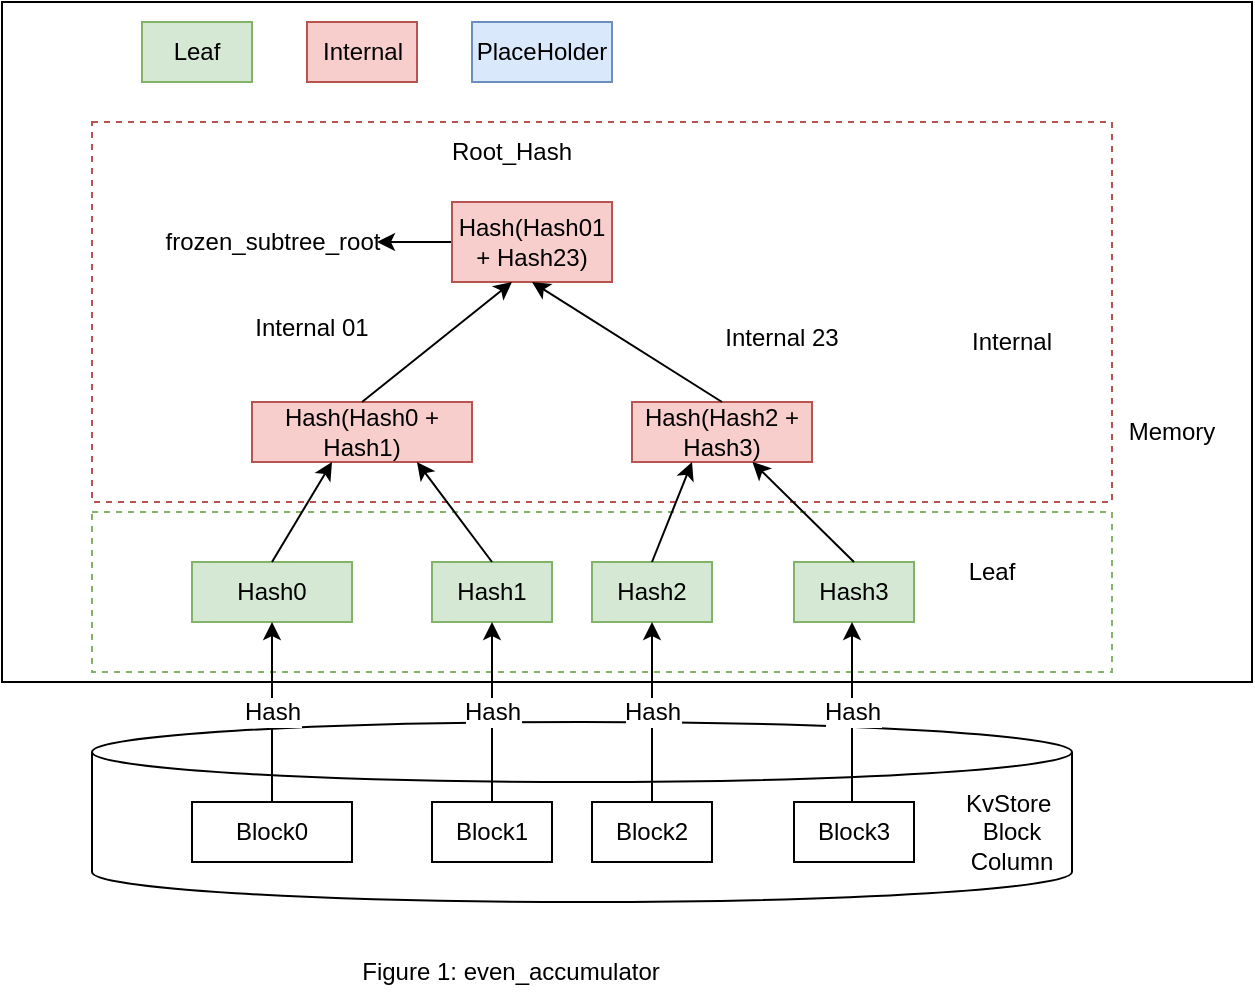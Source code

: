 <mxfile version="17.4.2" type="device" pages="6"><diagram id="FyXtPdElwWnDGil4iTXM" name="even_accumulator"><mxGraphModel dx="946" dy="584" grid="1" gridSize="10" guides="1" tooltips="1" connect="1" arrows="1" fold="1" page="1" pageScale="1" pageWidth="827" pageHeight="1169" math="0" shadow="0"><root><mxCell id="0"/><mxCell id="1" parent="0"/><mxCell id="9VNpYIqVtR7MCzMtS3Rl-12" value="" style="rounded=0;whiteSpace=wrap;html=1;fontFamily=Helvetica;fontSize=12;fontColor=default;strokeColor=default;fillColor=default;" parent="1" vertex="1"><mxGeometry x="5" y="10" width="625" height="340" as="geometry"/></mxCell><mxCell id="_xNz4DDf6nGFi5YAU9zH-20" value="" style="rounded=0;whiteSpace=wrap;html=1;dashed=1;strokeColor=#82B366;" parent="1" vertex="1"><mxGeometry x="50" y="265" width="510" height="80" as="geometry"/></mxCell><mxCell id="9VNpYIqVtR7MCzMtS3Rl-6" value="" style="shape=cylinder3;whiteSpace=wrap;html=1;boundedLbl=1;backgroundOutline=1;size=15;rounded=0;fontFamily=Helvetica;fontSize=12;fontColor=default;strokeColor=default;fillColor=default;" parent="1" vertex="1"><mxGeometry x="50" y="370" width="490" height="90" as="geometry"/></mxCell><mxCell id="_xNz4DDf6nGFi5YAU9zH-21" value="" style="rounded=0;whiteSpace=wrap;html=1;dashed=1;fontFamily=Helvetica;fontSize=12;fontColor=default;strokeColor=#B85450;fillColor=default;" parent="1" vertex="1"><mxGeometry x="50" y="70" width="510" height="190" as="geometry"/></mxCell><mxCell id="_xNz4DDf6nGFi5YAU9zH-1" value="Hash0" style="rounded=0;whiteSpace=wrap;html=1;fillColor=#d5e8d4;strokeColor=#82b366;" parent="1" vertex="1"><mxGeometry x="100" y="290" width="80" height="30" as="geometry"/></mxCell><mxCell id="_xNz4DDf6nGFi5YAU9zH-2" value="Hash1" style="rounded=0;whiteSpace=wrap;html=1;fillColor=#d5e8d4;strokeColor=#82b366;" parent="1" vertex="1"><mxGeometry x="220" y="290" width="60" height="30" as="geometry"/></mxCell><mxCell id="_xNz4DDf6nGFi5YAU9zH-4" value="Hash(Hash0 + Hash1)" style="rounded=0;whiteSpace=wrap;html=1;fillColor=#f8cecc;strokeColor=#b85450;" parent="1" vertex="1"><mxGeometry x="130" y="210" width="110" height="30" as="geometry"/></mxCell><mxCell id="_xNz4DDf6nGFi5YAU9zH-5" value="Hash2" style="rounded=0;whiteSpace=wrap;html=1;fillColor=#d5e8d4;strokeColor=#82b366;" parent="1" vertex="1"><mxGeometry x="300" y="290" width="60" height="30" as="geometry"/></mxCell><mxCell id="_xNz4DDf6nGFi5YAU9zH-8" value="Hash3" style="rounded=0;whiteSpace=wrap;html=1;fillColor=#d5e8d4;strokeColor=#82b366;" parent="1" vertex="1"><mxGeometry x="401" y="290" width="60" height="30" as="geometry"/></mxCell><mxCell id="_xNz4DDf6nGFi5YAU9zH-9" value="Hash(Hash2 + Hash3)" style="rounded=0;whiteSpace=wrap;html=1;fillColor=#f8cecc;strokeColor=#b85450;" parent="1" vertex="1"><mxGeometry x="320" y="210" width="90" height="30" as="geometry"/></mxCell><mxCell id="_xNz4DDf6nGFi5YAU9zH-10" value="" style="endArrow=classic;html=1;rounded=0;exitX=0.5;exitY=0;exitDx=0;exitDy=0;" parent="1" source="_xNz4DDf6nGFi5YAU9zH-1" edge="1"><mxGeometry width="50" height="50" relative="1" as="geometry"><mxPoint x="120" y="290" as="sourcePoint"/><mxPoint x="170" y="240" as="targetPoint"/></mxGeometry></mxCell><mxCell id="_xNz4DDf6nGFi5YAU9zH-13" value="" style="endArrow=classic;html=1;rounded=0;exitX=0.5;exitY=0;exitDx=0;exitDy=0;entryX=0.75;entryY=1;entryDx=0;entryDy=0;" parent="1" source="_xNz4DDf6nGFi5YAU9zH-2" target="_xNz4DDf6nGFi5YAU9zH-4" edge="1"><mxGeometry width="50" height="50" relative="1" as="geometry"><mxPoint x="240" y="320" as="sourcePoint"/><mxPoint x="290" y="270" as="targetPoint"/></mxGeometry></mxCell><mxCell id="_xNz4DDf6nGFi5YAU9zH-14" value="" style="endArrow=classic;html=1;rounded=0;exitX=0.5;exitY=0;exitDx=0;exitDy=0;" parent="1" source="_xNz4DDf6nGFi5YAU9zH-5" edge="1"><mxGeometry width="50" height="50" relative="1" as="geometry"><mxPoint x="320" y="290" as="sourcePoint"/><mxPoint x="350" y="240" as="targetPoint"/></mxGeometry></mxCell><mxCell id="_xNz4DDf6nGFi5YAU9zH-16" value="" style="endArrow=classic;html=1;rounded=0;exitX=0.5;exitY=0;exitDx=0;exitDy=0;" parent="1" source="_xNz4DDf6nGFi5YAU9zH-8" target="_xNz4DDf6nGFi5YAU9zH-9" edge="1"><mxGeometry width="50" height="50" relative="1" as="geometry"><mxPoint x="380" y="290" as="sourcePoint"/><mxPoint x="430" y="240" as="targetPoint"/></mxGeometry></mxCell><mxCell id="LCFBxZE1dYwxl7F2D-ks-3" value="" style="edgeStyle=orthogonalEdgeStyle;rounded=0;orthogonalLoop=1;jettySize=auto;html=1;fontFamily=Helvetica;fontSize=12;fontColor=default;" parent="1" source="_xNz4DDf6nGFi5YAU9zH-17" target="yoBCl0YI1tjMsF7Hl5Tv-1" edge="1"><mxGeometry relative="1" as="geometry"/></mxCell><mxCell id="_xNz4DDf6nGFi5YAU9zH-17" value="Hash(Hash01 + Hash23)" style="rounded=0;whiteSpace=wrap;html=1;fillColor=#f8cecc;strokeColor=#b85450;" parent="1" vertex="1"><mxGeometry x="230" y="110" width="80" height="40" as="geometry"/></mxCell><mxCell id="_xNz4DDf6nGFi5YAU9zH-18" value="" style="endArrow=classic;html=1;rounded=0;exitX=0.5;exitY=0;exitDx=0;exitDy=0;" parent="1" source="_xNz4DDf6nGFi5YAU9zH-4" edge="1"><mxGeometry width="50" height="50" relative="1" as="geometry"><mxPoint x="210" y="200" as="sourcePoint"/><mxPoint x="260" y="150" as="targetPoint"/></mxGeometry></mxCell><mxCell id="_xNz4DDf6nGFi5YAU9zH-19" value="" style="endArrow=classic;html=1;rounded=0;exitX=0.5;exitY=0;exitDx=0;exitDy=0;entryX=0.5;entryY=1;entryDx=0;entryDy=0;" parent="1" source="_xNz4DDf6nGFi5YAU9zH-9" target="_xNz4DDf6nGFi5YAU9zH-17" edge="1"><mxGeometry width="50" height="50" relative="1" as="geometry"><mxPoint x="350" y="200" as="sourcePoint"/><mxPoint x="400" y="150" as="targetPoint"/></mxGeometry></mxCell><mxCell id="_xNz4DDf6nGFi5YAU9zH-24" value="Leaf" style="rounded=0;whiteSpace=wrap;html=1;fillColor=#d5e8d4;strokeColor=#82b366;" parent="1" vertex="1"><mxGeometry x="75" y="20" width="55" height="30" as="geometry"/></mxCell><mxCell id="_xNz4DDf6nGFi5YAU9zH-25" value="Internal" style="rounded=0;whiteSpace=wrap;html=1;fillColor=#f8cecc;strokeColor=#b85450;" parent="1" vertex="1"><mxGeometry x="157.5" y="20" width="55" height="30" as="geometry"/></mxCell><mxCell id="_xNz4DDf6nGFi5YAU9zH-28" value="Leaf" style="text;html=1;strokeColor=none;fillColor=none;align=center;verticalAlign=middle;whiteSpace=wrap;rounded=0;dashed=1;fontFamily=Helvetica;fontSize=12;fontColor=default;" parent="1" vertex="1"><mxGeometry x="470" y="280" width="60" height="30" as="geometry"/></mxCell><mxCell id="_xNz4DDf6nGFi5YAU9zH-29" value="Internal 23" style="text;html=1;strokeColor=none;fillColor=none;align=center;verticalAlign=middle;whiteSpace=wrap;rounded=0;dashed=1;fontFamily=Helvetica;fontSize=12;fontColor=default;" parent="1" vertex="1"><mxGeometry x="360" y="162.5" width="70" height="30" as="geometry"/></mxCell><mxCell id="_xNz4DDf6nGFi5YAU9zH-35" value="Internal 01" style="text;html=1;strokeColor=none;fillColor=none;align=center;verticalAlign=middle;whiteSpace=wrap;rounded=0;dashed=1;fontFamily=Helvetica;fontSize=12;fontColor=default;" parent="1" vertex="1"><mxGeometry x="130" y="162.5" width="60" height="20" as="geometry"/></mxCell><mxCell id="y3NQMIU_nOEwNoakyxwz-1" value="Figure 1: even_accumulator" style="text;html=1;strokeColor=none;fillColor=none;align=center;verticalAlign=middle;whiteSpace=wrap;rounded=0;dashed=1;fontFamily=Helvetica;fontSize=12;fontColor=default;" parent="1" vertex="1"><mxGeometry x="157.5" y="480" width="202.5" height="30" as="geometry"/></mxCell><mxCell id="W6HJ1C0vMNGPO8l1JDVA-1" value="PlaceHolder" style="rounded=0;whiteSpace=wrap;html=1;fillColor=#dae8fc;strokeColor=#6c8ebf;" parent="1" vertex="1"><mxGeometry x="240" y="20" width="70" height="30" as="geometry"/></mxCell><mxCell id="yoBCl0YI1tjMsF7Hl5Tv-1" value="frozen_subtree_root" style="text;html=1;strokeColor=none;fillColor=none;align=center;verticalAlign=middle;whiteSpace=wrap;rounded=0;dashed=1;fontFamily=Helvetica;fontSize=12;fontColor=default;" parent="1" vertex="1"><mxGeometry x="87.5" y="117.5" width="105" height="25" as="geometry"/></mxCell><mxCell id="3PzGFrsLtZ75B8ZgOlB2-1" value="Root_Hash" style="text;html=1;strokeColor=none;fillColor=none;align=center;verticalAlign=middle;whiteSpace=wrap;rounded=0;dashed=1;fontFamily=Helvetica;fontSize=12;fontColor=default;" parent="1" vertex="1"><mxGeometry x="230" y="70" width="60" height="30" as="geometry"/></mxCell><mxCell id="9VNpYIqVtR7MCzMtS3Rl-1" value="Block0" style="rounded=0;whiteSpace=wrap;html=1;" parent="1" vertex="1"><mxGeometry x="100" y="410" width="80" height="30" as="geometry"/></mxCell><mxCell id="9VNpYIqVtR7MCzMtS3Rl-3" value="Block1" style="rounded=0;whiteSpace=wrap;html=1;" parent="1" vertex="1"><mxGeometry x="220" y="410" width="60" height="30" as="geometry"/></mxCell><mxCell id="9VNpYIqVtR7MCzMtS3Rl-4" value="Block2" style="rounded=0;whiteSpace=wrap;html=1;" parent="1" vertex="1"><mxGeometry x="300" y="410" width="60" height="30" as="geometry"/></mxCell><mxCell id="9VNpYIqVtR7MCzMtS3Rl-5" value="Block3" style="rounded=0;whiteSpace=wrap;html=1;" parent="1" vertex="1"><mxGeometry x="401" y="410" width="60" height="30" as="geometry"/></mxCell><mxCell id="9VNpYIqVtR7MCzMtS3Rl-7" value="KvStore&amp;nbsp;&lt;br&gt;Block Column" style="text;html=1;strokeColor=none;fillColor=none;align=center;verticalAlign=middle;whiteSpace=wrap;rounded=0;dashed=1;fontFamily=Helvetica;fontSize=12;fontColor=default;" parent="1" vertex="1"><mxGeometry x="480" y="410" width="60" height="30" as="geometry"/></mxCell><mxCell id="9VNpYIqVtR7MCzMtS3Rl-8" value="Hash" style="endArrow=classic;html=1;rounded=0;fontFamily=Helvetica;fontSize=12;fontColor=default;exitX=0.5;exitY=0;exitDx=0;exitDy=0;entryX=0.5;entryY=1;entryDx=0;entryDy=0;" parent="1" source="9VNpYIqVtR7MCzMtS3Rl-1" target="_xNz4DDf6nGFi5YAU9zH-1" edge="1"><mxGeometry width="50" height="50" relative="1" as="geometry"><mxPoint x="120" y="430" as="sourcePoint"/><mxPoint x="170" y="380" as="targetPoint"/></mxGeometry></mxCell><mxCell id="9VNpYIqVtR7MCzMtS3Rl-9" value="Hash" style="endArrow=classic;html=1;rounded=0;fontFamily=Helvetica;fontSize=12;fontColor=default;entryX=0.5;entryY=1;entryDx=0;entryDy=0;" parent="1" source="9VNpYIqVtR7MCzMtS3Rl-3" target="_xNz4DDf6nGFi5YAU9zH-2" edge="1"><mxGeometry width="50" height="50" relative="1" as="geometry"><mxPoint x="150" y="420" as="sourcePoint"/><mxPoint x="150" y="330" as="targetPoint"/><Array as="points"><mxPoint x="250" y="380"/></Array></mxGeometry></mxCell><mxCell id="9VNpYIqVtR7MCzMtS3Rl-10" value="Hash" style="endArrow=classic;html=1;rounded=0;fontFamily=Helvetica;fontSize=12;fontColor=default;exitX=0.5;exitY=0;exitDx=0;exitDy=0;entryX=0.5;entryY=1;entryDx=0;entryDy=0;" parent="1" source="9VNpYIqVtR7MCzMtS3Rl-4" target="_xNz4DDf6nGFi5YAU9zH-5" edge="1"><mxGeometry width="50" height="50" relative="1" as="geometry"><mxPoint x="160" y="430" as="sourcePoint"/><mxPoint x="160" y="340" as="targetPoint"/></mxGeometry></mxCell><mxCell id="9VNpYIqVtR7MCzMtS3Rl-11" value="Hash" style="endArrow=classic;html=1;rounded=0;fontFamily=Helvetica;fontSize=12;fontColor=default;exitX=0.5;exitY=0;exitDx=0;exitDy=0;entryX=0.5;entryY=1;entryDx=0;entryDy=0;" parent="1" edge="1"><mxGeometry width="50" height="50" relative="1" as="geometry"><mxPoint x="430" y="410" as="sourcePoint"/><mxPoint x="430" y="320" as="targetPoint"/></mxGeometry></mxCell><mxCell id="9VNpYIqVtR7MCzMtS3Rl-13" value="Memory" style="text;html=1;strokeColor=none;fillColor=none;align=center;verticalAlign=middle;whiteSpace=wrap;rounded=0;fontFamily=Helvetica;fontSize=12;fontColor=default;" parent="1" vertex="1"><mxGeometry x="560" y="210" width="60" height="30" as="geometry"/></mxCell><mxCell id="HiAdHM7slQfpdOYNACxB-1" value="Internal" style="text;html=1;strokeColor=none;fillColor=none;align=center;verticalAlign=middle;whiteSpace=wrap;rounded=0;dashed=1;fontFamily=Helvetica;fontSize=12;fontColor=default;" parent="1" vertex="1"><mxGeometry x="480" y="165" width="60" height="30" as="geometry"/></mxCell></root></mxGraphModel></diagram><diagram id="yBLPm4oSiOn_gfnXY1l_" name="odd_accumulator"><mxGraphModel dx="946" dy="587" grid="1" gridSize="10" guides="1" tooltips="1" connect="1" arrows="1" fold="1" page="1" pageScale="1" pageWidth="827" pageHeight="1169" math="0" shadow="0"><root><mxCell id="0"/><mxCell id="1" parent="0"/><mxCell id="Ht2vKrSFNxalhYumGf9o-2" value="" style="rounded=0;whiteSpace=wrap;html=1;" parent="1" vertex="1"><mxGeometry x="210" y="70" width="710" height="360" as="geometry"/></mxCell><mxCell id="Qep7_AE1_uxr0FbSQFqi-7" value="" style="shape=cylinder3;whiteSpace=wrap;html=1;boundedLbl=1;backgroundOutline=1;size=15;rounded=0;fontFamily=Helvetica;fontSize=12;fontColor=default;strokeColor=default;fillColor=default;" parent="1" vertex="1"><mxGeometry x="235" y="452.5" width="585" height="77.5" as="geometry"/></mxCell><mxCell id="Ht2vKrSFNxalhYumGf9o-3" value="Hash0" style="rounded=0;whiteSpace=wrap;html=1;fillColor=#d5e8d4;strokeColor=#82b366;" parent="1" vertex="1"><mxGeometry x="260" y="390" width="80" height="30" as="geometry"/></mxCell><mxCell id="Ht2vKrSFNxalhYumGf9o-4" value="Hash1" style="rounded=0;whiteSpace=wrap;html=1;fillColor=#d5e8d4;strokeColor=#82b366;" parent="1" vertex="1"><mxGeometry x="380" y="390" width="60" height="30" as="geometry"/></mxCell><mxCell id="Ht2vKrSFNxalhYumGf9o-5" value="Hash(Hash0 + Hash1)" style="rounded=0;whiteSpace=wrap;html=1;fillColor=#f8cecc;strokeColor=#b85450;" parent="1" vertex="1"><mxGeometry x="290" y="310" width="110" height="30" as="geometry"/></mxCell><mxCell id="Ht2vKrSFNxalhYumGf9o-6" value="Hash2" style="rounded=0;whiteSpace=wrap;html=1;fillColor=#d5e8d4;strokeColor=#82b366;" parent="1" vertex="1"><mxGeometry x="460" y="390" width="60" height="30" as="geometry"/></mxCell><mxCell id="Ht2vKrSFNxalhYumGf9o-7" value="Hash3" style="rounded=0;whiteSpace=wrap;html=1;fillColor=#d5e8d4;strokeColor=#82b366;" parent="1" vertex="1"><mxGeometry x="561" y="390" width="60" height="30" as="geometry"/></mxCell><mxCell id="Ht2vKrSFNxalhYumGf9o-8" value="Hash(Hash2 + Hash3)" style="rounded=0;whiteSpace=wrap;html=1;fillColor=#f8cecc;strokeColor=#b85450;" parent="1" vertex="1"><mxGeometry x="480" y="310" width="90" height="30" as="geometry"/></mxCell><mxCell id="Ht2vKrSFNxalhYumGf9o-9" value="" style="endArrow=classic;html=1;rounded=0;exitX=0.5;exitY=0;exitDx=0;exitDy=0;" parent="1" source="Ht2vKrSFNxalhYumGf9o-3" edge="1"><mxGeometry width="50" height="50" relative="1" as="geometry"><mxPoint x="280" y="390" as="sourcePoint"/><mxPoint x="330" y="340" as="targetPoint"/></mxGeometry></mxCell><mxCell id="Ht2vKrSFNxalhYumGf9o-10" value="" style="endArrow=classic;html=1;rounded=0;exitX=0.5;exitY=0;exitDx=0;exitDy=0;entryX=0.75;entryY=1;entryDx=0;entryDy=0;" parent="1" source="Ht2vKrSFNxalhYumGf9o-4" target="Ht2vKrSFNxalhYumGf9o-5" edge="1"><mxGeometry width="50" height="50" relative="1" as="geometry"><mxPoint x="400" y="420" as="sourcePoint"/><mxPoint x="450" y="370" as="targetPoint"/></mxGeometry></mxCell><mxCell id="Ht2vKrSFNxalhYumGf9o-11" value="" style="endArrow=classic;html=1;rounded=0;exitX=0.5;exitY=0;exitDx=0;exitDy=0;" parent="1" source="Ht2vKrSFNxalhYumGf9o-6" edge="1"><mxGeometry width="50" height="50" relative="1" as="geometry"><mxPoint x="480" y="390" as="sourcePoint"/><mxPoint x="510" y="340" as="targetPoint"/></mxGeometry></mxCell><mxCell id="Ht2vKrSFNxalhYumGf9o-12" value="" style="endArrow=classic;html=1;rounded=0;exitX=0.5;exitY=0;exitDx=0;exitDy=0;" parent="1" source="Ht2vKrSFNxalhYumGf9o-7" target="Ht2vKrSFNxalhYumGf9o-8" edge="1"><mxGeometry width="50" height="50" relative="1" as="geometry"><mxPoint x="540" y="390" as="sourcePoint"/><mxPoint x="590" y="340" as="targetPoint"/></mxGeometry></mxCell><mxCell id="KSD8omfQQHmT_BsDv5Bh-2" value="" style="edgeStyle=none;rounded=0;orthogonalLoop=1;jettySize=auto;html=1;fontFamily=Helvetica;fontSize=12;fontColor=default;" parent="1" source="Ht2vKrSFNxalhYumGf9o-13" target="KSD8omfQQHmT_BsDv5Bh-1" edge="1"><mxGeometry relative="1" as="geometry"/></mxCell><mxCell id="Ht2vKrSFNxalhYumGf9o-13" value="Hash(Hash01 + Hash23)" style="rounded=0;whiteSpace=wrap;html=1;fillColor=#f8cecc;strokeColor=#b85450;" parent="1" vertex="1"><mxGeometry x="390" y="210" width="80" height="40" as="geometry"/></mxCell><mxCell id="Ht2vKrSFNxalhYumGf9o-14" value="" style="endArrow=classic;html=1;rounded=0;exitX=0.5;exitY=0;exitDx=0;exitDy=0;" parent="1" source="Ht2vKrSFNxalhYumGf9o-5" edge="1"><mxGeometry width="50" height="50" relative="1" as="geometry"><mxPoint x="370" y="300" as="sourcePoint"/><mxPoint x="420" y="250" as="targetPoint"/></mxGeometry></mxCell><mxCell id="Ht2vKrSFNxalhYumGf9o-15" value="" style="endArrow=classic;html=1;rounded=0;exitX=0.5;exitY=0;exitDx=0;exitDy=0;entryX=0.5;entryY=1;entryDx=0;entryDy=0;" parent="1" source="Ht2vKrSFNxalhYumGf9o-8" target="Ht2vKrSFNxalhYumGf9o-13" edge="1"><mxGeometry width="50" height="50" relative="1" as="geometry"><mxPoint x="510" y="300" as="sourcePoint"/><mxPoint x="560" y="250" as="targetPoint"/></mxGeometry></mxCell><mxCell id="Ht2vKrSFNxalhYumGf9o-16" value="Leaf" style="rounded=0;whiteSpace=wrap;html=1;fillColor=#d5e8d4;strokeColor=#82b366;" parent="1" vertex="1"><mxGeometry x="231.25" y="20" width="55" height="30" as="geometry"/></mxCell><mxCell id="Ht2vKrSFNxalhYumGf9o-17" value="Internal" style="rounded=0;whiteSpace=wrap;html=1;fillColor=#f8cecc;strokeColor=#b85450;" parent="1" vertex="1"><mxGeometry x="313.75" y="20" width="55" height="30" as="geometry"/></mxCell><mxCell id="Ht2vKrSFNxalhYumGf9o-19" value="Internal 23" style="text;html=1;strokeColor=none;fillColor=none;align=center;verticalAlign=middle;whiteSpace=wrap;rounded=0;dashed=1;fontFamily=Helvetica;fontSize=12;fontColor=default;" parent="1" vertex="1"><mxGeometry x="520" y="262.5" width="70" height="30" as="geometry"/></mxCell><mxCell id="Ht2vKrSFNxalhYumGf9o-24" value="Internal 01" style="text;html=1;strokeColor=none;fillColor=none;align=center;verticalAlign=middle;whiteSpace=wrap;rounded=0;dashed=1;fontFamily=Helvetica;fontSize=12;fontColor=default;" parent="1" vertex="1"><mxGeometry x="290" y="262.5" width="60" height="20" as="geometry"/></mxCell><mxCell id="Ht2vKrSFNxalhYumGf9o-25" value="Hash4" style="rounded=0;whiteSpace=wrap;html=1;fillColor=#d5e8d4;strokeColor=#82b366;" parent="1" vertex="1"><mxGeometry x="650" y="390" width="60" height="30" as="geometry"/></mxCell><mxCell id="Ht2vKrSFNxalhYumGf9o-27" value="PlaceHolder" style="rounded=0;whiteSpace=wrap;html=1;fillColor=#dae8fc;strokeColor=#6c8ebf;" parent="1" vertex="1"><mxGeometry x="730" y="390" width="80" height="30" as="geometry"/></mxCell><mxCell id="Ht2vKrSFNxalhYumGf9o-28" value="Hash(Hash4 + PlaceHolder)" style="rounded=0;whiteSpace=wrap;html=1;fillColor=#f8cecc;strokeColor=#b85450;" parent="1" vertex="1"><mxGeometry x="690" y="310" width="90" height="30" as="geometry"/></mxCell><mxCell id="Ht2vKrSFNxalhYumGf9o-29" value="" style="endArrow=classic;html=1;rounded=0;fontFamily=Helvetica;fontSize=12;fontColor=default;exitX=0.5;exitY=0;exitDx=0;exitDy=0;entryX=0.25;entryY=1;entryDx=0;entryDy=0;" parent="1" source="Ht2vKrSFNxalhYumGf9o-25" target="Ht2vKrSFNxalhYumGf9o-28" edge="1"><mxGeometry width="50" height="50" relative="1" as="geometry"><mxPoint x="700" y="390" as="sourcePoint"/><mxPoint x="662.128" y="360" as="targetPoint"/></mxGeometry></mxCell><mxCell id="Ht2vKrSFNxalhYumGf9o-30" value="" style="endArrow=classic;html=1;rounded=0;fontFamily=Helvetica;fontSize=12;fontColor=default;exitX=0.5;exitY=0;exitDx=0;exitDy=0;entryX=0.5;entryY=1;entryDx=0;entryDy=0;" parent="1" source="Ht2vKrSFNxalhYumGf9o-27" target="Ht2vKrSFNxalhYumGf9o-28" edge="1"><mxGeometry width="50" height="50" relative="1" as="geometry"><mxPoint x="740" y="390" as="sourcePoint"/><mxPoint x="790" y="340" as="targetPoint"/></mxGeometry></mxCell><mxCell id="ETrLW4ywA7L9i_VJ5X84-1" value="Figure 3: odd_accumulator" style="text;html=1;strokeColor=none;fillColor=none;align=center;verticalAlign=middle;whiteSpace=wrap;rounded=0;dashed=1;fontFamily=Helvetica;fontSize=12;fontColor=default;" parent="1" vertex="1"><mxGeometry x="460" y="540" width="202.5" height="30" as="geometry"/></mxCell><mxCell id="j7vjsOo7qwuom-kWUhSO-1" value="" style="rounded=0;whiteSpace=wrap;html=1;fillColor=#f8cecc;strokeColor=#b85450;" parent="1" vertex="1"><mxGeometry x="740" y="215" width="80" height="30" as="geometry"/></mxCell><mxCell id="j7vjsOo7qwuom-kWUhSO-2" value="PlaceHolder" style="rounded=0;whiteSpace=wrap;html=1;fillColor=#dae8fc;strokeColor=#6c8ebf;" parent="1" vertex="1"><mxGeometry x="800" y="310" width="80" height="30" as="geometry"/></mxCell><mxCell id="j7vjsOo7qwuom-kWUhSO-3" value="" style="endArrow=classic;html=1;rounded=0;fontFamily=Helvetica;fontSize=12;fontColor=default;entryX=0.35;entryY=0.967;entryDx=0;entryDy=0;entryPerimeter=0;" parent="1" target="j7vjsOo7qwuom-kWUhSO-1" edge="1"><mxGeometry width="50" height="50" relative="1" as="geometry"><mxPoint x="730" y="310" as="sourcePoint"/><mxPoint x="780" y="260" as="targetPoint"/></mxGeometry></mxCell><mxCell id="j7vjsOo7qwuom-kWUhSO-4" value="" style="endArrow=classic;html=1;rounded=0;fontFamily=Helvetica;fontSize=12;fontColor=default;exitX=0.25;exitY=0;exitDx=0;exitDy=0;entryX=0.638;entryY=0.967;entryDx=0;entryDy=0;entryPerimeter=0;" parent="1" source="j7vjsOo7qwuom-kWUhSO-2" target="j7vjsOo7qwuom-kWUhSO-1" edge="1"><mxGeometry width="50" height="50" relative="1" as="geometry"><mxPoint x="740" y="320" as="sourcePoint"/><mxPoint x="790" y="250" as="targetPoint"/></mxGeometry></mxCell><mxCell id="j7vjsOo7qwuom-kWUhSO-5" value="" style="rounded=0;whiteSpace=wrap;html=1;fillColor=#f8cecc;strokeColor=#b85450;" parent="1" vertex="1"><mxGeometry x="570" y="110" width="80" height="30" as="geometry"/></mxCell><mxCell id="j7vjsOo7qwuom-kWUhSO-6" value="" style="endArrow=classic;html=1;rounded=0;fontFamily=Helvetica;fontSize=12;fontColor=default;entryX=0.25;entryY=1;entryDx=0;entryDy=0;" parent="1" target="j7vjsOo7qwuom-kWUhSO-5" edge="1"><mxGeometry width="50" height="50" relative="1" as="geometry"><mxPoint x="450" y="210" as="sourcePoint"/><mxPoint x="500" y="160" as="targetPoint"/></mxGeometry></mxCell><mxCell id="j7vjsOo7qwuom-kWUhSO-7" value="" style="endArrow=classic;html=1;rounded=0;fontFamily=Helvetica;fontSize=12;fontColor=default;entryX=0.5;entryY=1;entryDx=0;entryDy=0;exitX=0.25;exitY=0;exitDx=0;exitDy=0;" parent="1" source="j7vjsOo7qwuom-kWUhSO-1" target="j7vjsOo7qwuom-kWUhSO-5" edge="1"><mxGeometry width="50" height="50" relative="1" as="geometry"><mxPoint x="460" y="220" as="sourcePoint"/><mxPoint x="600" y="150" as="targetPoint"/></mxGeometry></mxCell><mxCell id="ZDX7lyJDaY15Be934vXO-1" value="PlaceHolder" style="rounded=0;whiteSpace=wrap;html=1;fillColor=#dae8fc;strokeColor=#6c8ebf;" parent="1" vertex="1"><mxGeometry x="420" y="20" width="70" height="30" as="geometry"/></mxCell><mxCell id="nNU1eblqg78E9ruUL2BU-1" value="Root_Hash" style="text;html=1;strokeColor=none;fillColor=none;align=center;verticalAlign=middle;whiteSpace=wrap;rounded=0;dashed=1;fontFamily=Helvetica;fontSize=12;fontColor=default;" parent="1" vertex="1"><mxGeometry x="570" y="70" width="60" height="30" as="geometry"/></mxCell><mxCell id="KSD8omfQQHmT_BsDv5Bh-1" value="frozen_subtree_hash" style="text;html=1;strokeColor=none;fillColor=none;align=center;verticalAlign=middle;whiteSpace=wrap;rounded=0;dashed=1;fontFamily=Helvetica;fontSize=12;fontColor=default;" parent="1" vertex="1"><mxGeometry x="220" y="215" width="110" height="30" as="geometry"/></mxCell><mxCell id="6uFJWwgF-XaleydIEF3O-1" value="frozen_subtree_hash" style="text;html=1;strokeColor=none;fillColor=none;align=center;verticalAlign=middle;whiteSpace=wrap;rounded=0;dashed=1;fontFamily=Helvetica;fontSize=12;fontColor=default;" parent="1" vertex="1"><mxGeometry x="600" y="250" width="110" height="30" as="geometry"/></mxCell><mxCell id="6uFJWwgF-XaleydIEF3O-2" value="" style="endArrow=classic;html=1;rounded=0;fontFamily=Helvetica;fontSize=12;fontColor=default;entryX=0.5;entryY=1;entryDx=0;entryDy=0;exitX=0.25;exitY=0;exitDx=0;exitDy=0;" parent="1" source="Ht2vKrSFNxalhYumGf9o-25" target="6uFJWwgF-XaleydIEF3O-1" edge="1"><mxGeometry width="50" height="50" relative="1" as="geometry"><mxPoint x="630" y="330" as="sourcePoint"/><mxPoint x="680" y="280" as="targetPoint"/></mxGeometry></mxCell><mxCell id="Qep7_AE1_uxr0FbSQFqi-1" value="Block0" style="rounded=0;whiteSpace=wrap;html=1;" parent="1" vertex="1"><mxGeometry x="260" y="490" width="80" height="30" as="geometry"/></mxCell><mxCell id="Qep7_AE1_uxr0FbSQFqi-3" value="Block1" style="rounded=0;whiteSpace=wrap;html=1;" parent="1" vertex="1"><mxGeometry x="380" y="490" width="60" height="30" as="geometry"/></mxCell><mxCell id="Qep7_AE1_uxr0FbSQFqi-4" value="Block2" style="rounded=0;whiteSpace=wrap;html=1;" parent="1" vertex="1"><mxGeometry x="460" y="490" width="60" height="30" as="geometry"/></mxCell><mxCell id="Qep7_AE1_uxr0FbSQFqi-15" value="" style="edgeStyle=none;rounded=0;orthogonalLoop=1;jettySize=auto;html=1;fontFamily=Helvetica;fontSize=12;fontColor=default;" parent="1" source="Qep7_AE1_uxr0FbSQFqi-5" target="Ht2vKrSFNxalhYumGf9o-7" edge="1"><mxGeometry relative="1" as="geometry"/></mxCell><mxCell id="Qep7_AE1_uxr0FbSQFqi-19" value="Hash" style="edgeLabel;html=1;align=center;verticalAlign=middle;resizable=0;points=[];fontSize=12;fontFamily=Helvetica;fontColor=default;" parent="Qep7_AE1_uxr0FbSQFqi-15" vertex="1" connectable="0"><mxGeometry x="0.2" y="1" relative="1" as="geometry"><mxPoint as="offset"/></mxGeometry></mxCell><mxCell id="Qep7_AE1_uxr0FbSQFqi-5" value="Block3" style="rounded=0;whiteSpace=wrap;html=1;" parent="1" vertex="1"><mxGeometry x="561" y="490" width="60" height="30" as="geometry"/></mxCell><mxCell id="Qep7_AE1_uxr0FbSQFqi-17" value="" style="edgeStyle=none;rounded=0;orthogonalLoop=1;jettySize=auto;html=1;fontFamily=Helvetica;fontSize=12;fontColor=default;" parent="1" source="Qep7_AE1_uxr0FbSQFqi-6" target="Ht2vKrSFNxalhYumGf9o-25" edge="1"><mxGeometry relative="1" as="geometry"/></mxCell><mxCell id="Qep7_AE1_uxr0FbSQFqi-20" value="Hash" style="edgeLabel;html=1;align=center;verticalAlign=middle;resizable=0;points=[];fontSize=12;fontFamily=Helvetica;fontColor=default;" parent="Qep7_AE1_uxr0FbSQFqi-17" vertex="1" connectable="0"><mxGeometry x="0.343" y="1" relative="1" as="geometry"><mxPoint as="offset"/></mxGeometry></mxCell><mxCell id="Qep7_AE1_uxr0FbSQFqi-6" value="Block4" style="rounded=0;whiteSpace=wrap;html=1;" parent="1" vertex="1"><mxGeometry x="650" y="490" width="60" height="30" as="geometry"/></mxCell><mxCell id="Qep7_AE1_uxr0FbSQFqi-8" value="KvStore&lt;br&gt;Block&lt;br&gt;Column" style="text;html=1;strokeColor=none;fillColor=none;align=center;verticalAlign=middle;whiteSpace=wrap;rounded=0;fontFamily=Helvetica;fontSize=12;fontColor=default;" parent="1" vertex="1"><mxGeometry x="730" y="480" width="60" height="30" as="geometry"/></mxCell><mxCell id="Qep7_AE1_uxr0FbSQFqi-9" value="" style="endArrow=classic;html=1;rounded=0;fontFamily=Helvetica;fontSize=12;fontColor=default;exitX=0.5;exitY=0;exitDx=0;exitDy=0;entryX=0.5;entryY=1;entryDx=0;entryDy=0;" parent="1" source="Qep7_AE1_uxr0FbSQFqi-1" target="Ht2vKrSFNxalhYumGf9o-3" edge="1"><mxGeometry width="50" height="50" relative="1" as="geometry"><mxPoint x="290" y="520" as="sourcePoint"/><mxPoint x="340" y="470" as="targetPoint"/></mxGeometry></mxCell><mxCell id="Qep7_AE1_uxr0FbSQFqi-10" value="Hash" style="edgeLabel;html=1;align=center;verticalAlign=middle;resizable=0;points=[];fontSize=12;fontFamily=Helvetica;fontColor=default;" parent="Qep7_AE1_uxr0FbSQFqi-9" vertex="1" connectable="0"><mxGeometry x="0.171" y="1" relative="1" as="geometry"><mxPoint as="offset"/></mxGeometry></mxCell><mxCell id="Qep7_AE1_uxr0FbSQFqi-11" value="" style="endArrow=classic;html=1;rounded=0;fontFamily=Helvetica;fontSize=12;fontColor=default;exitX=0.5;exitY=0;exitDx=0;exitDy=0;entryX=0.5;entryY=1;entryDx=0;entryDy=0;" parent="1" source="Qep7_AE1_uxr0FbSQFqi-3" target="Ht2vKrSFNxalhYumGf9o-4" edge="1"><mxGeometry width="50" height="50" relative="1" as="geometry"><mxPoint x="310" y="500" as="sourcePoint"/><mxPoint x="400" y="430" as="targetPoint"/></mxGeometry></mxCell><mxCell id="Qep7_AE1_uxr0FbSQFqi-12" value="Hash" style="edgeLabel;html=1;align=center;verticalAlign=middle;resizable=0;points=[];fontSize=12;fontFamily=Helvetica;fontColor=default;" parent="Qep7_AE1_uxr0FbSQFqi-11" vertex="1" connectable="0"><mxGeometry x="0.171" y="1" relative="1" as="geometry"><mxPoint as="offset"/></mxGeometry></mxCell><mxCell id="Qep7_AE1_uxr0FbSQFqi-13" value="" style="endArrow=classic;html=1;rounded=0;fontFamily=Helvetica;fontSize=12;fontColor=default;exitX=0.5;exitY=0;exitDx=0;exitDy=0;entryX=0.5;entryY=1;entryDx=0;entryDy=0;" parent="1" source="Qep7_AE1_uxr0FbSQFqi-4" target="Ht2vKrSFNxalhYumGf9o-6" edge="1"><mxGeometry width="50" height="50" relative="1" as="geometry"><mxPoint x="420" y="500" as="sourcePoint"/><mxPoint x="420" y="430" as="targetPoint"/></mxGeometry></mxCell><mxCell id="Qep7_AE1_uxr0FbSQFqi-14" value="Hash" style="edgeLabel;html=1;align=center;verticalAlign=middle;resizable=0;points=[];fontSize=12;fontFamily=Helvetica;fontColor=default;" parent="Qep7_AE1_uxr0FbSQFqi-13" vertex="1" connectable="0"><mxGeometry x="0.171" y="1" relative="1" as="geometry"><mxPoint as="offset"/></mxGeometry></mxCell></root></mxGraphModel></diagram><diagram name="odd_accumulator_origin" id="X3F5_ZZEQEMSLZUwdoXH"><mxGraphModel dx="946" dy="587" grid="1" gridSize="10" guides="1" tooltips="1" connect="1" arrows="1" fold="1" page="1" pageScale="1" pageWidth="827" pageHeight="1169" math="0" shadow="0"><root><mxCell id="SFYLU9vUHTw2VBKCqKV8-0"/><mxCell id="SFYLU9vUHTw2VBKCqKV8-1" parent="SFYLU9vUHTw2VBKCqKV8-0"/><mxCell id="w9nPbYkOlcRFPmAIT1RC-0" value="" style="shape=cylinder3;whiteSpace=wrap;html=1;boundedLbl=1;backgroundOutline=1;size=15;rounded=0;fontFamily=Helvetica;fontSize=12;fontColor=default;strokeColor=#000000;fillColor=default;" parent="SFYLU9vUHTw2VBKCqKV8-1" vertex="1"><mxGeometry x="230" y="460" width="560" height="80" as="geometry"/></mxCell><mxCell id="SFYLU9vUHTw2VBKCqKV8-2" value="" style="rounded=0;whiteSpace=wrap;html=1;" parent="SFYLU9vUHTw2VBKCqKV8-1" vertex="1"><mxGeometry x="220" y="110" width="830" height="320" as="geometry"/></mxCell><mxCell id="SFYLU9vUHTw2VBKCqKV8-3" value="Hash0" style="rounded=0;whiteSpace=wrap;html=1;fillColor=#d5e8d4;strokeColor=#82b366;" parent="SFYLU9vUHTw2VBKCqKV8-1" vertex="1"><mxGeometry x="260" y="390" width="80" height="30" as="geometry"/></mxCell><mxCell id="SFYLU9vUHTw2VBKCqKV8-4" value="Hash1" style="rounded=0;whiteSpace=wrap;html=1;fillColor=#d5e8d4;strokeColor=#82b366;" parent="SFYLU9vUHTw2VBKCqKV8-1" vertex="1"><mxGeometry x="380" y="390" width="60" height="30" as="geometry"/></mxCell><mxCell id="SFYLU9vUHTw2VBKCqKV8-5" value="Hash(Hash0 + Hash1)" style="rounded=0;whiteSpace=wrap;html=1;fillColor=#f8cecc;strokeColor=#b85450;" parent="SFYLU9vUHTw2VBKCqKV8-1" vertex="1"><mxGeometry x="290" y="310" width="110" height="30" as="geometry"/></mxCell><mxCell id="SFYLU9vUHTw2VBKCqKV8-6" value="Hash2" style="rounded=0;whiteSpace=wrap;html=1;fillColor=#d5e8d4;strokeColor=#82b366;" parent="SFYLU9vUHTw2VBKCqKV8-1" vertex="1"><mxGeometry x="460" y="390" width="60" height="30" as="geometry"/></mxCell><mxCell id="SFYLU9vUHTw2VBKCqKV8-7" value="Hash3" style="rounded=0;whiteSpace=wrap;html=1;fillColor=#d5e8d4;strokeColor=#82b366;" parent="SFYLU9vUHTw2VBKCqKV8-1" vertex="1"><mxGeometry x="561" y="390" width="60" height="30" as="geometry"/></mxCell><mxCell id="SFYLU9vUHTw2VBKCqKV8-8" value="Hash(Hash2 + Hash3)" style="rounded=0;whiteSpace=wrap;html=1;fillColor=#f8cecc;strokeColor=#b85450;" parent="SFYLU9vUHTw2VBKCqKV8-1" vertex="1"><mxGeometry x="480" y="310" width="90" height="30" as="geometry"/></mxCell><mxCell id="SFYLU9vUHTw2VBKCqKV8-9" value="" style="endArrow=classic;html=1;rounded=0;exitX=0.5;exitY=0;exitDx=0;exitDy=0;" parent="SFYLU9vUHTw2VBKCqKV8-1" source="SFYLU9vUHTw2VBKCqKV8-3" edge="1"><mxGeometry width="50" height="50" relative="1" as="geometry"><mxPoint x="280" y="390" as="sourcePoint"/><mxPoint x="330" y="340" as="targetPoint"/></mxGeometry></mxCell><mxCell id="SFYLU9vUHTw2VBKCqKV8-10" value="" style="endArrow=classic;html=1;rounded=0;exitX=0.5;exitY=0;exitDx=0;exitDy=0;entryX=0.75;entryY=1;entryDx=0;entryDy=0;" parent="SFYLU9vUHTw2VBKCqKV8-1" source="SFYLU9vUHTw2VBKCqKV8-4" target="SFYLU9vUHTw2VBKCqKV8-5" edge="1"><mxGeometry width="50" height="50" relative="1" as="geometry"><mxPoint x="400" y="420" as="sourcePoint"/><mxPoint x="450" y="370" as="targetPoint"/></mxGeometry></mxCell><mxCell id="SFYLU9vUHTw2VBKCqKV8-11" value="" style="endArrow=classic;html=1;rounded=0;exitX=0.5;exitY=0;exitDx=0;exitDy=0;" parent="SFYLU9vUHTw2VBKCqKV8-1" source="SFYLU9vUHTw2VBKCqKV8-6" edge="1"><mxGeometry width="50" height="50" relative="1" as="geometry"><mxPoint x="480" y="390" as="sourcePoint"/><mxPoint x="510" y="340" as="targetPoint"/></mxGeometry></mxCell><mxCell id="SFYLU9vUHTw2VBKCqKV8-12" value="" style="endArrow=classic;html=1;rounded=0;exitX=0.5;exitY=0;exitDx=0;exitDy=0;" parent="SFYLU9vUHTw2VBKCqKV8-1" source="SFYLU9vUHTw2VBKCqKV8-7" target="SFYLU9vUHTw2VBKCqKV8-8" edge="1"><mxGeometry width="50" height="50" relative="1" as="geometry"><mxPoint x="540" y="390" as="sourcePoint"/><mxPoint x="590" y="340" as="targetPoint"/></mxGeometry></mxCell><mxCell id="SFYLU9vUHTw2VBKCqKV8-13" value="Hash(Hash01 + Hash23)" style="rounded=0;whiteSpace=wrap;html=1;fillColor=#f8cecc;strokeColor=#b85450;" parent="SFYLU9vUHTw2VBKCqKV8-1" vertex="1"><mxGeometry x="390" y="210" width="80" height="40" as="geometry"/></mxCell><mxCell id="SFYLU9vUHTw2VBKCqKV8-14" value="" style="endArrow=classic;html=1;rounded=0;exitX=0.5;exitY=0;exitDx=0;exitDy=0;" parent="SFYLU9vUHTw2VBKCqKV8-1" source="SFYLU9vUHTw2VBKCqKV8-5" edge="1"><mxGeometry width="50" height="50" relative="1" as="geometry"><mxPoint x="370" y="300" as="sourcePoint"/><mxPoint x="420" y="250" as="targetPoint"/></mxGeometry></mxCell><mxCell id="SFYLU9vUHTw2VBKCqKV8-15" value="" style="endArrow=classic;html=1;rounded=0;exitX=0.5;exitY=0;exitDx=0;exitDy=0;entryX=0.5;entryY=1;entryDx=0;entryDy=0;" parent="SFYLU9vUHTw2VBKCqKV8-1" source="SFYLU9vUHTw2VBKCqKV8-8" target="SFYLU9vUHTw2VBKCqKV8-13" edge="1"><mxGeometry width="50" height="50" relative="1" as="geometry"><mxPoint x="510" y="300" as="sourcePoint"/><mxPoint x="560" y="250" as="targetPoint"/></mxGeometry></mxCell><mxCell id="SFYLU9vUHTw2VBKCqKV8-16" value="Leaf" style="rounded=0;whiteSpace=wrap;html=1;fillColor=#d5e8d4;strokeColor=#82b366;" parent="SFYLU9vUHTw2VBKCqKV8-1" vertex="1"><mxGeometry x="250" y="40" width="55" height="30" as="geometry"/></mxCell><mxCell id="SFYLU9vUHTw2VBKCqKV8-17" value="Internal" style="rounded=0;whiteSpace=wrap;html=1;fillColor=#f8cecc;strokeColor=#b85450;" parent="SFYLU9vUHTw2VBKCqKV8-1" vertex="1"><mxGeometry x="335" y="40" width="55" height="30" as="geometry"/></mxCell><mxCell id="SFYLU9vUHTw2VBKCqKV8-19" value="Internal 23" style="text;html=1;strokeColor=none;fillColor=none;align=center;verticalAlign=middle;whiteSpace=wrap;rounded=0;dashed=1;fontFamily=Helvetica;fontSize=12;fontColor=default;" parent="SFYLU9vUHTw2VBKCqKV8-1" vertex="1"><mxGeometry x="520" y="262.5" width="70" height="30" as="geometry"/></mxCell><mxCell id="SFYLU9vUHTw2VBKCqKV8-24" value="Internal 01" style="text;html=1;strokeColor=none;fillColor=none;align=center;verticalAlign=middle;whiteSpace=wrap;rounded=0;dashed=1;fontFamily=Helvetica;fontSize=12;fontColor=default;" parent="SFYLU9vUHTw2VBKCqKV8-1" vertex="1"><mxGeometry x="290" y="262.5" width="60" height="20" as="geometry"/></mxCell><mxCell id="SFYLU9vUHTw2VBKCqKV8-25" value="Hash4" style="rounded=0;whiteSpace=wrap;html=1;fillColor=#d5e8d4;strokeColor=#82b366;" parent="SFYLU9vUHTw2VBKCqKV8-1" vertex="1"><mxGeometry x="650" y="390" width="60" height="30" as="geometry"/></mxCell><mxCell id="SFYLU9vUHTw2VBKCqKV8-27" value="PlaceHolder" style="rounded=0;whiteSpace=wrap;html=1;fillColor=#dae8fc;strokeColor=#6c8ebf;" parent="SFYLU9vUHTw2VBKCqKV8-1" vertex="1"><mxGeometry x="730" y="390" width="80" height="30" as="geometry"/></mxCell><mxCell id="SFYLU9vUHTw2VBKCqKV8-28" value="Hash(Hash4 + PlaceHolder)" style="rounded=0;whiteSpace=wrap;html=1;fillColor=#f8cecc;strokeColor=#b85450;" parent="SFYLU9vUHTw2VBKCqKV8-1" vertex="1"><mxGeometry x="690" y="310" width="90" height="30" as="geometry"/></mxCell><mxCell id="SFYLU9vUHTw2VBKCqKV8-29" value="" style="endArrow=classic;html=1;rounded=0;fontFamily=Helvetica;fontSize=12;fontColor=default;exitX=0.5;exitY=0;exitDx=0;exitDy=0;entryX=0.25;entryY=1;entryDx=0;entryDy=0;" parent="SFYLU9vUHTw2VBKCqKV8-1" source="SFYLU9vUHTw2VBKCqKV8-25" target="SFYLU9vUHTw2VBKCqKV8-28" edge="1"><mxGeometry width="50" height="50" relative="1" as="geometry"><mxPoint x="700" y="390" as="sourcePoint"/><mxPoint x="662.128" y="360" as="targetPoint"/></mxGeometry></mxCell><mxCell id="SFYLU9vUHTw2VBKCqKV8-30" value="" style="endArrow=classic;html=1;rounded=0;fontFamily=Helvetica;fontSize=12;fontColor=default;exitX=0.5;exitY=0;exitDx=0;exitDy=0;entryX=0.5;entryY=1;entryDx=0;entryDy=0;" parent="SFYLU9vUHTw2VBKCqKV8-1" source="SFYLU9vUHTw2VBKCqKV8-27" target="SFYLU9vUHTw2VBKCqKV8-28" edge="1"><mxGeometry width="50" height="50" relative="1" as="geometry"><mxPoint x="740" y="390" as="sourcePoint"/><mxPoint x="790" y="340" as="targetPoint"/></mxGeometry></mxCell><mxCell id="BowRupDYF__mv2M5a6M1-0" value="PlaceHolder" style="rounded=0;whiteSpace=wrap;html=1;fillColor=#dae8fc;strokeColor=#6c8ebf;" parent="SFYLU9vUHTw2VBKCqKV8-1" vertex="1"><mxGeometry x="827" y="390" width="80" height="30" as="geometry"/></mxCell><mxCell id="BowRupDYF__mv2M5a6M1-1" value="PlaceHolder" style="rounded=0;whiteSpace=wrap;html=1;fillColor=#dae8fc;strokeColor=#6c8ebf;" parent="SFYLU9vUHTw2VBKCqKV8-1" vertex="1"><mxGeometry x="930" y="390" width="80" height="30" as="geometry"/></mxCell><mxCell id="BowRupDYF__mv2M5a6M1-2" value="PlaceHolder" style="rounded=0;whiteSpace=wrap;html=1;fillColor=#dae8fc;strokeColor=#6c8ebf;" parent="SFYLU9vUHTw2VBKCqKV8-1" vertex="1"><mxGeometry x="880" y="310" width="80" height="30" as="geometry"/></mxCell><mxCell id="PMpIaU3j32SuPIxMfsPU-0" value="" style="rounded=0;whiteSpace=wrap;html=1;fillColor=#f8cecc;strokeColor=#b85450;" parent="SFYLU9vUHTw2VBKCqKV8-1" vertex="1"><mxGeometry x="780" y="210" width="80" height="30" as="geometry"/></mxCell><mxCell id="PMpIaU3j32SuPIxMfsPU-1" value="" style="endArrow=classic;html=1;rounded=0;fontFamily=Helvetica;fontSize=12;fontColor=default;exitX=0.5;exitY=0;exitDx=0;exitDy=0;entryX=0.25;entryY=1;entryDx=0;entryDy=0;" parent="SFYLU9vUHTw2VBKCqKV8-1" source="SFYLU9vUHTw2VBKCqKV8-28" target="PMpIaU3j32SuPIxMfsPU-0" edge="1"><mxGeometry width="50" height="50" relative="1" as="geometry"><mxPoint x="780" y="320" as="sourcePoint"/><mxPoint x="830" y="270" as="targetPoint"/></mxGeometry></mxCell><mxCell id="PMpIaU3j32SuPIxMfsPU-2" value="" style="endArrow=classic;html=1;rounded=0;fontFamily=Helvetica;fontSize=12;fontColor=default;exitX=0.25;exitY=0;exitDx=0;exitDy=0;entryX=0.75;entryY=1;entryDx=0;entryDy=0;" parent="SFYLU9vUHTw2VBKCqKV8-1" source="BowRupDYF__mv2M5a6M1-2" target="PMpIaU3j32SuPIxMfsPU-0" edge="1"><mxGeometry width="50" height="50" relative="1" as="geometry"><mxPoint x="1060" y="300" as="sourcePoint"/><mxPoint x="1110" y="250" as="targetPoint"/></mxGeometry></mxCell><mxCell id="PMpIaU3j32SuPIxMfsPU-3" value="" style="endArrow=classic;html=1;rounded=0;fontFamily=Helvetica;fontSize=12;fontColor=default;exitX=0.425;exitY=-0.067;exitDx=0;exitDy=0;exitPerimeter=0;entryX=0.25;entryY=1;entryDx=0;entryDy=0;" parent="SFYLU9vUHTw2VBKCqKV8-1" source="BowRupDYF__mv2M5a6M1-0" target="BowRupDYF__mv2M5a6M1-2" edge="1"><mxGeometry width="50" height="50" relative="1" as="geometry"><mxPoint x="870" y="400" as="sourcePoint"/><mxPoint x="920" y="350" as="targetPoint"/></mxGeometry></mxCell><mxCell id="PMpIaU3j32SuPIxMfsPU-4" value="" style="endArrow=classic;html=1;rounded=0;fontFamily=Helvetica;fontSize=12;fontColor=default;" parent="SFYLU9vUHTw2VBKCqKV8-1" source="BowRupDYF__mv2M5a6M1-1" edge="1"><mxGeometry width="50" height="50" relative="1" as="geometry"><mxPoint x="970" y="369.289" as="sourcePoint"/><mxPoint x="940" y="340" as="targetPoint"/></mxGeometry></mxCell><mxCell id="PMpIaU3j32SuPIxMfsPU-5" value="" style="rounded=0;whiteSpace=wrap;html=1;fillColor=#f8cecc;strokeColor=#b85450;" parent="SFYLU9vUHTw2VBKCqKV8-1" vertex="1"><mxGeometry x="600" y="140" width="80" height="30" as="geometry"/></mxCell><mxCell id="PMpIaU3j32SuPIxMfsPU-6" value="" style="endArrow=classic;html=1;rounded=0;fontFamily=Helvetica;fontSize=12;fontColor=default;exitX=0.5;exitY=0;exitDx=0;exitDy=0;entryX=0.25;entryY=1;entryDx=0;entryDy=0;" parent="SFYLU9vUHTw2VBKCqKV8-1" source="SFYLU9vUHTw2VBKCqKV8-13" target="PMpIaU3j32SuPIxMfsPU-5" edge="1"><mxGeometry width="50" height="50" relative="1" as="geometry"><mxPoint x="560" y="240" as="sourcePoint"/><mxPoint x="610" y="190" as="targetPoint"/></mxGeometry></mxCell><mxCell id="PMpIaU3j32SuPIxMfsPU-7" value="" style="endArrow=classic;html=1;rounded=0;fontFamily=Helvetica;fontSize=12;fontColor=default;entryX=0.5;entryY=1;entryDx=0;entryDy=0;" parent="SFYLU9vUHTw2VBKCqKV8-1" target="PMpIaU3j32SuPIxMfsPU-5" edge="1"><mxGeometry width="50" height="50" relative="1" as="geometry"><mxPoint x="820" y="210" as="sourcePoint"/><mxPoint x="870" y="160" as="targetPoint"/></mxGeometry></mxCell><mxCell id="GPkRAPOPMmdwV2m3DAyF-0" value="PlaceHolder" style="rounded=0;whiteSpace=wrap;html=1;fillColor=#dae8fc;strokeColor=#6c8ebf;" parent="SFYLU9vUHTw2VBKCqKV8-1" vertex="1"><mxGeometry x="420" y="40" width="70" height="30" as="geometry"/></mxCell><mxCell id="bY_qYNHWgceIRR1f5XiP-0" value="Figure 2: odd_accumulator_origin" style="text;html=1;strokeColor=none;fillColor=none;align=center;verticalAlign=middle;whiteSpace=wrap;rounded=0;dashed=1;fontFamily=Helvetica;fontSize=12;fontColor=default;" parent="SFYLU9vUHTw2VBKCqKV8-1" vertex="1"><mxGeometry x="423.75" y="555" width="202.5" height="30" as="geometry"/></mxCell><mxCell id="QxeYVM10RuzXNFnoTHgP-0" value="Root_Hash" style="text;html=1;strokeColor=none;fillColor=none;align=center;verticalAlign=middle;whiteSpace=wrap;rounded=0;dashed=1;fontFamily=Helvetica;fontSize=12;fontColor=default;" parent="SFYLU9vUHTw2VBKCqKV8-1" vertex="1"><mxGeometry x="605" y="110" width="60" height="30" as="geometry"/></mxCell><mxCell id="Ouphf0crF9gXwnvB_1l4-5" value="" style="edgeStyle=none;rounded=0;orthogonalLoop=1;jettySize=auto;html=1;fontFamily=Helvetica;fontSize=12;fontColor=default;" parent="SFYLU9vUHTw2VBKCqKV8-1" source="H_b2N-bxJYU8h8fh1hVN-0" target="SFYLU9vUHTw2VBKCqKV8-3" edge="1"><mxGeometry relative="1" as="geometry"/></mxCell><mxCell id="w9nPbYkOlcRFPmAIT1RC-1" value="Hash" style="edgeLabel;html=1;align=center;verticalAlign=middle;resizable=0;points=[];fontSize=12;fontFamily=Helvetica;fontColor=default;" parent="Ouphf0crF9gXwnvB_1l4-5" vertex="1" connectable="0"><mxGeometry x="0.367" y="1" relative="1" as="geometry"><mxPoint x="1" y="15" as="offset"/></mxGeometry></mxCell><mxCell id="H_b2N-bxJYU8h8fh1hVN-0" value="Block0" style="rounded=0;whiteSpace=wrap;html=1;" parent="SFYLU9vUHTw2VBKCqKV8-1" vertex="1"><mxGeometry x="260" y="500" width="80" height="30" as="geometry"/></mxCell><mxCell id="Ouphf0crF9gXwnvB_1l4-6" value="" style="edgeStyle=none;rounded=0;orthogonalLoop=1;jettySize=auto;html=1;fontFamily=Helvetica;fontSize=12;fontColor=default;" parent="SFYLU9vUHTw2VBKCqKV8-1" source="rwwZzsyYN98i_6Pu_hZe-1" target="SFYLU9vUHTw2VBKCqKV8-4" edge="1"><mxGeometry relative="1" as="geometry"/></mxCell><mxCell id="w9nPbYkOlcRFPmAIT1RC-2" value="Hash" style="edgeLabel;html=1;align=center;verticalAlign=middle;resizable=0;points=[];fontSize=12;fontFamily=Helvetica;fontColor=default;" parent="Ouphf0crF9gXwnvB_1l4-6" vertex="1" connectable="0"><mxGeometry x="0.367" y="1" relative="1" as="geometry"><mxPoint x="1" y="11" as="offset"/></mxGeometry></mxCell><mxCell id="rwwZzsyYN98i_6Pu_hZe-1" value="Block1" style="rounded=0;whiteSpace=wrap;html=1;" parent="SFYLU9vUHTw2VBKCqKV8-1" vertex="1"><mxGeometry x="380" y="500" width="60" height="30" as="geometry"/></mxCell><mxCell id="Ouphf0crF9gXwnvB_1l4-7" value="" style="edgeStyle=none;rounded=0;orthogonalLoop=1;jettySize=auto;html=1;fontFamily=Helvetica;fontSize=12;fontColor=default;" parent="SFYLU9vUHTw2VBKCqKV8-1" source="Ouphf0crF9gXwnvB_1l4-0" target="SFYLU9vUHTw2VBKCqKV8-6" edge="1"><mxGeometry relative="1" as="geometry"/></mxCell><mxCell id="w9nPbYkOlcRFPmAIT1RC-3" value="Hash" style="edgeLabel;html=1;align=center;verticalAlign=middle;resizable=0;points=[];fontSize=12;fontFamily=Helvetica;fontColor=default;" parent="Ouphf0crF9gXwnvB_1l4-7" vertex="1" connectable="0"><mxGeometry x="0.333" y="1" relative="1" as="geometry"><mxPoint x="1" y="10" as="offset"/></mxGeometry></mxCell><mxCell id="Ouphf0crF9gXwnvB_1l4-0" value="Block2" style="rounded=0;whiteSpace=wrap;html=1;" parent="SFYLU9vUHTw2VBKCqKV8-1" vertex="1"><mxGeometry x="460" y="500" width="60" height="30" as="geometry"/></mxCell><mxCell id="Ouphf0crF9gXwnvB_1l4-8" value="" style="edgeStyle=none;rounded=0;orthogonalLoop=1;jettySize=auto;html=1;fontFamily=Helvetica;fontSize=12;fontColor=default;" parent="SFYLU9vUHTw2VBKCqKV8-1" source="Ouphf0crF9gXwnvB_1l4-1" target="SFYLU9vUHTw2VBKCqKV8-7" edge="1"><mxGeometry relative="1" as="geometry"/></mxCell><mxCell id="w9nPbYkOlcRFPmAIT1RC-4" value="Hash" style="edgeLabel;html=1;align=center;verticalAlign=middle;resizable=0;points=[];fontSize=12;fontFamily=Helvetica;fontColor=default;" parent="Ouphf0crF9gXwnvB_1l4-8" vertex="1" connectable="0"><mxGeometry x="-0.2" y="1" relative="1" as="geometry"><mxPoint x="1" y="-8" as="offset"/></mxGeometry></mxCell><mxCell id="Ouphf0crF9gXwnvB_1l4-1" value="Block3" style="rounded=0;whiteSpace=wrap;html=1;" parent="SFYLU9vUHTw2VBKCqKV8-1" vertex="1"><mxGeometry x="561" y="500" width="60" height="30" as="geometry"/></mxCell><mxCell id="Ouphf0crF9gXwnvB_1l4-9" value="" style="edgeStyle=none;rounded=0;orthogonalLoop=1;jettySize=auto;html=1;fontFamily=Helvetica;fontSize=12;fontColor=default;" parent="SFYLU9vUHTw2VBKCqKV8-1" source="Ouphf0crF9gXwnvB_1l4-2" target="SFYLU9vUHTw2VBKCqKV8-25" edge="1"><mxGeometry relative="1" as="geometry"/></mxCell><mxCell id="w9nPbYkOlcRFPmAIT1RC-5" value="Hash" style="edgeLabel;html=1;align=center;verticalAlign=middle;resizable=0;points=[];fontSize=12;fontFamily=Helvetica;fontColor=default;" parent="Ouphf0crF9gXwnvB_1l4-9" vertex="1" connectable="0"><mxGeometry x="0.033" y="3" relative="1" as="geometry"><mxPoint as="offset"/></mxGeometry></mxCell><mxCell id="Ouphf0crF9gXwnvB_1l4-2" value="Block4" style="rounded=0;whiteSpace=wrap;html=1;" parent="SFYLU9vUHTw2VBKCqKV8-1" vertex="1"><mxGeometry x="650" y="500" width="60" height="30" as="geometry"/></mxCell><mxCell id="Ouphf0crF9gXwnvB_1l4-10" value="Memory" style="text;html=1;strokeColor=none;fillColor=none;align=center;verticalAlign=middle;whiteSpace=wrap;rounded=0;fontFamily=Helvetica;fontSize=12;fontColor=default;" parent="SFYLU9vUHTw2VBKCqKV8-1" vertex="1"><mxGeometry x="980" y="240" width="60" height="30" as="geometry"/></mxCell><mxCell id="KOEoya0TtARE0fTVv_CE-1" value="KvStore&lt;br&gt;Block Column" style="text;html=1;strokeColor=none;fillColor=none;align=center;verticalAlign=middle;whiteSpace=wrap;rounded=0;fontFamily=Helvetica;fontSize=12;fontColor=default;" parent="SFYLU9vUHTw2VBKCqKV8-1" vertex="1"><mxGeometry x="710" y="490" width="90" height="30" as="geometry"/></mxCell></root></mxGraphModel></diagram><diagram id="gdXLDVREINqgJ4o5vq3d" name="append"><mxGraphModel dx="946" dy="584" grid="1" gridSize="10" guides="1" tooltips="1" connect="1" arrows="1" fold="1" page="1" pageScale="1" pageWidth="827" pageHeight="1169" math="0" shadow="0"><root><mxCell id="0"/><mxCell id="1" parent="0"/><mxCell id="Y707HaFaOtD9oL_onveZ-2" value="" style="rounded=0;whiteSpace=wrap;html=1;" parent="1" vertex="1"><mxGeometry x="350" y="350" width="830" height="320" as="geometry"/></mxCell><mxCell id="Y707HaFaOtD9oL_onveZ-3" value="Hash0" style="rounded=0;whiteSpace=wrap;html=1;fillColor=#d5e8d4;strokeColor=#82b366;" parent="1" vertex="1"><mxGeometry x="390" y="630" width="80" height="30" as="geometry"/></mxCell><mxCell id="Y707HaFaOtD9oL_onveZ-4" value="Hash1" style="rounded=0;whiteSpace=wrap;html=1;fillColor=#d5e8d4;strokeColor=#82b366;" parent="1" vertex="1"><mxGeometry x="510" y="630" width="60" height="30" as="geometry"/></mxCell><mxCell id="Y707HaFaOtD9oL_onveZ-5" value="Hash(Hash0 + Hash1)" style="rounded=0;whiteSpace=wrap;html=1;fillColor=#f8cecc;strokeColor=#b85450;" parent="1" vertex="1"><mxGeometry x="420" y="550" width="110" height="30" as="geometry"/></mxCell><mxCell id="Y707HaFaOtD9oL_onveZ-6" value="Hash2" style="rounded=0;whiteSpace=wrap;html=1;fillColor=#d5e8d4;strokeColor=#82b366;" parent="1" vertex="1"><mxGeometry x="590" y="630" width="60" height="30" as="geometry"/></mxCell><mxCell id="Y707HaFaOtD9oL_onveZ-7" value="Hash3" style="rounded=0;whiteSpace=wrap;html=1;fillColor=#d5e8d4;strokeColor=#82b366;" parent="1" vertex="1"><mxGeometry x="691" y="630" width="60" height="30" as="geometry"/></mxCell><mxCell id="Y707HaFaOtD9oL_onveZ-8" value="Hash(Hash2 + Hash3)" style="rounded=0;whiteSpace=wrap;html=1;fillColor=#f8cecc;strokeColor=#b85450;" parent="1" vertex="1"><mxGeometry x="610" y="550" width="90" height="30" as="geometry"/></mxCell><mxCell id="Y707HaFaOtD9oL_onveZ-9" value="" style="endArrow=classic;html=1;rounded=0;exitX=0.5;exitY=0;exitDx=0;exitDy=0;" parent="1" source="Y707HaFaOtD9oL_onveZ-3" edge="1"><mxGeometry width="50" height="50" relative="1" as="geometry"><mxPoint x="410" y="630" as="sourcePoint"/><mxPoint x="460" y="580" as="targetPoint"/></mxGeometry></mxCell><mxCell id="Y707HaFaOtD9oL_onveZ-10" value="" style="endArrow=classic;html=1;rounded=0;exitX=0.5;exitY=0;exitDx=0;exitDy=0;entryX=0.75;entryY=1;entryDx=0;entryDy=0;" parent="1" source="Y707HaFaOtD9oL_onveZ-4" target="Y707HaFaOtD9oL_onveZ-5" edge="1"><mxGeometry width="50" height="50" relative="1" as="geometry"><mxPoint x="530" y="660" as="sourcePoint"/><mxPoint x="580" y="610" as="targetPoint"/></mxGeometry></mxCell><mxCell id="Y707HaFaOtD9oL_onveZ-11" value="" style="endArrow=classic;html=1;rounded=0;exitX=0.5;exitY=0;exitDx=0;exitDy=0;" parent="1" source="Y707HaFaOtD9oL_onveZ-6" edge="1"><mxGeometry width="50" height="50" relative="1" as="geometry"><mxPoint x="610" y="630" as="sourcePoint"/><mxPoint x="640" y="580" as="targetPoint"/></mxGeometry></mxCell><mxCell id="Y707HaFaOtD9oL_onveZ-12" value="" style="endArrow=classic;html=1;rounded=0;exitX=0.5;exitY=0;exitDx=0;exitDy=0;" parent="1" source="Y707HaFaOtD9oL_onveZ-7" target="Y707HaFaOtD9oL_onveZ-8" edge="1"><mxGeometry width="50" height="50" relative="1" as="geometry"><mxPoint x="670" y="630" as="sourcePoint"/><mxPoint x="720" y="580" as="targetPoint"/></mxGeometry></mxCell><mxCell id="Y707HaFaOtD9oL_onveZ-13" value="Hash(Hash01 + Hash23)" style="rounded=0;whiteSpace=wrap;html=1;fillColor=#f8cecc;strokeColor=#b85450;" parent="1" vertex="1"><mxGeometry x="520" y="450" width="80" height="40" as="geometry"/></mxCell><mxCell id="Y707HaFaOtD9oL_onveZ-14" value="" style="endArrow=classic;html=1;rounded=0;exitX=0.5;exitY=0;exitDx=0;exitDy=0;" parent="1" source="Y707HaFaOtD9oL_onveZ-5" edge="1"><mxGeometry width="50" height="50" relative="1" as="geometry"><mxPoint x="500" y="540" as="sourcePoint"/><mxPoint x="550" y="490" as="targetPoint"/></mxGeometry></mxCell><mxCell id="Y707HaFaOtD9oL_onveZ-15" value="" style="endArrow=classic;html=1;rounded=0;exitX=0.5;exitY=0;exitDx=0;exitDy=0;entryX=0.5;entryY=1;entryDx=0;entryDy=0;" parent="1" source="Y707HaFaOtD9oL_onveZ-8" target="Y707HaFaOtD9oL_onveZ-13" edge="1"><mxGeometry width="50" height="50" relative="1" as="geometry"><mxPoint x="640" y="540" as="sourcePoint"/><mxPoint x="690" y="490" as="targetPoint"/></mxGeometry></mxCell><mxCell id="Y707HaFaOtD9oL_onveZ-16" value="Internal 23" style="text;html=1;strokeColor=none;fillColor=none;align=center;verticalAlign=middle;whiteSpace=wrap;rounded=0;dashed=1;fontFamily=Helvetica;fontSize=12;fontColor=default;" parent="1" vertex="1"><mxGeometry x="650" y="502.5" width="70" height="30" as="geometry"/></mxCell><mxCell id="Y707HaFaOtD9oL_onveZ-17" value="Internal 01" style="text;html=1;strokeColor=none;fillColor=none;align=center;verticalAlign=middle;whiteSpace=wrap;rounded=0;dashed=1;fontFamily=Helvetica;fontSize=12;fontColor=default;" parent="1" vertex="1"><mxGeometry x="420" y="502.5" width="60" height="20" as="geometry"/></mxCell><mxCell id="Y707HaFaOtD9oL_onveZ-18" value="Hash4" style="rounded=0;whiteSpace=wrap;html=1;fillColor=#d5e8d4;strokeColor=#82b366;" parent="1" vertex="1"><mxGeometry x="780" y="630" width="60" height="30" as="geometry"/></mxCell><mxCell id="Y707HaFaOtD9oL_onveZ-20" value="Hash(Hash4 + Hash5)" style="rounded=0;whiteSpace=wrap;html=1;fillColor=#f8cecc;strokeColor=#b85450;" parent="1" vertex="1"><mxGeometry x="820" y="550" width="90" height="30" as="geometry"/></mxCell><mxCell id="Y707HaFaOtD9oL_onveZ-21" value="" style="endArrow=classic;html=1;rounded=0;fontFamily=Helvetica;fontSize=12;fontColor=default;exitX=0.5;exitY=0;exitDx=0;exitDy=0;entryX=0.25;entryY=1;entryDx=0;entryDy=0;" parent="1" source="Y707HaFaOtD9oL_onveZ-18" target="Y707HaFaOtD9oL_onveZ-20" edge="1"><mxGeometry width="50" height="50" relative="1" as="geometry"><mxPoint x="830" y="630" as="sourcePoint"/><mxPoint x="792.128" y="600" as="targetPoint"/></mxGeometry></mxCell><mxCell id="Y707HaFaOtD9oL_onveZ-22" value="" style="endArrow=classic;html=1;rounded=0;fontFamily=Helvetica;fontSize=12;fontColor=default;exitX=0.5;exitY=0;exitDx=0;exitDy=0;entryX=0.5;entryY=1;entryDx=0;entryDy=0;" parent="1" target="Y707HaFaOtD9oL_onveZ-20" edge="1"><mxGeometry width="50" height="50" relative="1" as="geometry"><mxPoint x="895" y="630" as="sourcePoint"/><mxPoint x="920" y="580" as="targetPoint"/></mxGeometry></mxCell><mxCell id="Y707HaFaOtD9oL_onveZ-24" value="PlaceHolder" style="rounded=0;whiteSpace=wrap;html=1;fillColor=#dae8fc;strokeColor=#6c8ebf;" parent="1" vertex="1"><mxGeometry x="1060" y="630" width="80" height="30" as="geometry"/></mxCell><mxCell id="Y707HaFaOtD9oL_onveZ-25" value="PlaceHolder" style="rounded=0;whiteSpace=wrap;html=1;fillColor=#dae8fc;strokeColor=#6c8ebf;" parent="1" vertex="1"><mxGeometry x="1010" y="550" width="80" height="30" as="geometry"/></mxCell><mxCell id="Y707HaFaOtD9oL_onveZ-26" value="" style="rounded=0;whiteSpace=wrap;html=1;fillColor=#f8cecc;strokeColor=#b85450;" parent="1" vertex="1"><mxGeometry x="910" y="450" width="80" height="30" as="geometry"/></mxCell><mxCell id="Y707HaFaOtD9oL_onveZ-27" value="" style="endArrow=classic;html=1;rounded=0;fontFamily=Helvetica;fontSize=12;fontColor=default;exitX=0.5;exitY=0;exitDx=0;exitDy=0;entryX=0.25;entryY=1;entryDx=0;entryDy=0;" parent="1" source="Y707HaFaOtD9oL_onveZ-20" target="Y707HaFaOtD9oL_onveZ-26" edge="1"><mxGeometry width="50" height="50" relative="1" as="geometry"><mxPoint x="910" y="560" as="sourcePoint"/><mxPoint x="960" y="510" as="targetPoint"/></mxGeometry></mxCell><mxCell id="Y707HaFaOtD9oL_onveZ-28" value="" style="endArrow=classic;html=1;rounded=0;fontFamily=Helvetica;fontSize=12;fontColor=default;exitX=0.25;exitY=0;exitDx=0;exitDy=0;entryX=0.75;entryY=1;entryDx=0;entryDy=0;" parent="1" source="Y707HaFaOtD9oL_onveZ-25" target="Y707HaFaOtD9oL_onveZ-26" edge="1"><mxGeometry width="50" height="50" relative="1" as="geometry"><mxPoint x="1190" y="540" as="sourcePoint"/><mxPoint x="1240" y="490" as="targetPoint"/></mxGeometry></mxCell><mxCell id="Y707HaFaOtD9oL_onveZ-30" value="" style="endArrow=classic;html=1;rounded=0;fontFamily=Helvetica;fontSize=12;fontColor=default;" parent="1" source="Y707HaFaOtD9oL_onveZ-24" edge="1"><mxGeometry width="50" height="50" relative="1" as="geometry"><mxPoint x="1100" y="609.289" as="sourcePoint"/><mxPoint x="1070" y="580" as="targetPoint"/></mxGeometry></mxCell><mxCell id="Y707HaFaOtD9oL_onveZ-31" value="" style="rounded=0;whiteSpace=wrap;html=1;fillColor=#f8cecc;strokeColor=#b85450;" parent="1" vertex="1"><mxGeometry x="730" y="380" width="80" height="30" as="geometry"/></mxCell><mxCell id="Y707HaFaOtD9oL_onveZ-32" value="" style="endArrow=classic;html=1;rounded=0;fontFamily=Helvetica;fontSize=12;fontColor=default;exitX=0.5;exitY=0;exitDx=0;exitDy=0;entryX=0.25;entryY=1;entryDx=0;entryDy=0;" parent="1" source="Y707HaFaOtD9oL_onveZ-13" target="Y707HaFaOtD9oL_onveZ-31" edge="1"><mxGeometry width="50" height="50" relative="1" as="geometry"><mxPoint x="690" y="480" as="sourcePoint"/><mxPoint x="740" y="430" as="targetPoint"/></mxGeometry></mxCell><mxCell id="Y707HaFaOtD9oL_onveZ-33" value="" style="endArrow=classic;html=1;rounded=0;fontFamily=Helvetica;fontSize=12;fontColor=default;entryX=0.5;entryY=1;entryDx=0;entryDy=0;" parent="1" target="Y707HaFaOtD9oL_onveZ-31" edge="1"><mxGeometry width="50" height="50" relative="1" as="geometry"><mxPoint x="950" y="450" as="sourcePoint"/><mxPoint x="1000" y="400" as="targetPoint"/></mxGeometry></mxCell><mxCell id="Y707HaFaOtD9oL_onveZ-34" value="Figure 2: append Hash4 Hash5 Hash 6" style="text;html=1;strokeColor=none;fillColor=none;align=center;verticalAlign=middle;whiteSpace=wrap;rounded=0;dashed=1;fontFamily=Helvetica;fontSize=12;fontColor=default;" parent="1" vertex="1"><mxGeometry x="553.75" y="710" width="202.5" height="30" as="geometry"/></mxCell><mxCell id="Y707HaFaOtD9oL_onveZ-35" value="Root_Hash" style="text;html=1;strokeColor=none;fillColor=none;align=center;verticalAlign=middle;whiteSpace=wrap;rounded=0;dashed=1;fontFamily=Helvetica;fontSize=12;fontColor=default;" parent="1" vertex="1"><mxGeometry x="735" y="350" width="60" height="30" as="geometry"/></mxCell><mxCell id="Y707HaFaOtD9oL_onveZ-51" value="Memory" style="text;html=1;strokeColor=none;fillColor=none;align=center;verticalAlign=middle;whiteSpace=wrap;rounded=0;fontFamily=Helvetica;fontSize=12;fontColor=default;" parent="1" vertex="1"><mxGeometry x="1110" y="480" width="60" height="30" as="geometry"/></mxCell><mxCell id="6s-1iNUGn6nMUol_gviP-1" value="Leaf" style="rounded=0;whiteSpace=wrap;html=1;fillColor=#d5e8d4;strokeColor=#82b366;" parent="1" vertex="1"><mxGeometry x="400" y="210" width="55" height="30" as="geometry"/></mxCell><mxCell id="6s-1iNUGn6nMUol_gviP-2" value="Internal" style="rounded=0;whiteSpace=wrap;html=1;fillColor=#f8cecc;strokeColor=#b85450;" parent="1" vertex="1"><mxGeometry x="485" y="210" width="55" height="30" as="geometry"/></mxCell><mxCell id="6s-1iNUGn6nMUol_gviP-3" value="PlaceHolder" style="rounded=0;whiteSpace=wrap;html=1;fillColor=#dae8fc;strokeColor=#6c8ebf;" parent="1" vertex="1"><mxGeometry x="570" y="210" width="70" height="30" as="geometry"/></mxCell><mxCell id="6s-1iNUGn6nMUol_gviP-4" value="Hash5" style="rounded=0;whiteSpace=wrap;html=1;fillColor=#d5e8d4;strokeColor=#82b366;" parent="1" vertex="1"><mxGeometry x="860" y="630" width="60" height="30" as="geometry"/></mxCell><mxCell id="6s-1iNUGn6nMUol_gviP-6" value="" style="rounded=0;orthogonalLoop=1;jettySize=auto;html=1;exitX=0.5;exitY=0;exitDx=0;exitDy=0;" parent="1" source="6s-1iNUGn6nMUol_gviP-5" target="Y707HaFaOtD9oL_onveZ-25" edge="1"><mxGeometry relative="1" as="geometry"/></mxCell><mxCell id="6s-1iNUGn6nMUol_gviP-5" value="Hash6" style="rounded=0;whiteSpace=wrap;html=1;fillColor=#d5e8d4;strokeColor=#82b366;" parent="1" vertex="1"><mxGeometry x="960" y="630" width="60" height="30" as="geometry"/></mxCell></root></mxGraphModel></diagram><diagram id="l-jjEYSaVaK7-BSEnQTc" name="accumulator_store"><mxGraphModel dx="946" dy="584" grid="1" gridSize="10" guides="1" tooltips="1" connect="1" arrows="1" fold="1" page="1" pageScale="1" pageWidth="827" pageHeight="1169" math="0" shadow="0"><root><mxCell id="0"/><mxCell id="1" parent="0"/><mxCell id="PuH20qizYn1pdxK0sQ5X-1" value="" style="shape=cylinder3;whiteSpace=wrap;html=1;boundedLbl=1;backgroundOutline=1;size=15;" parent="1" vertex="1"><mxGeometry x="400" y="690" width="660" height="180" as="geometry"/></mxCell><mxCell id="6u0DsleYjYL-00CAec2z-1" value="&lt;meta charset=&quot;utf-8&quot;&gt;&lt;span style=&quot;color: rgb(255, 255, 255); font-family: helvetica; font-size: 12px; font-style: normal; font-weight: 400; letter-spacing: normal; text-align: center; text-indent: 0px; text-transform: none; word-spacing: 0px; background-color: rgb(248, 249, 250); display: inline; float: none;&quot;&gt;2&lt;/span&gt;" style="rounded=0;whiteSpace=wrap;html=1;" parent="1" vertex="1"><mxGeometry x="355" y="340" width="830" height="340" as="geometry"/></mxCell><mxCell id="6u0DsleYjYL-00CAec2z-2" value="Hash0" style="rounded=0;whiteSpace=wrap;html=1;fillColor=#d5e8d4;strokeColor=#82b366;" parent="1" vertex="1"><mxGeometry x="390" y="630" width="80" height="30" as="geometry"/></mxCell><mxCell id="6u0DsleYjYL-00CAec2z-3" value="Hash1" style="rounded=0;whiteSpace=wrap;html=1;fillColor=#d5e8d4;strokeColor=#82b366;" parent="1" vertex="1"><mxGeometry x="510" y="630" width="60" height="30" as="geometry"/></mxCell><mxCell id="6u0DsleYjYL-00CAec2z-4" value="Hash(Hash0 + Hash1)" style="rounded=0;whiteSpace=wrap;html=1;fillColor=#f8cecc;strokeColor=#b85450;" parent="1" vertex="1"><mxGeometry x="420" y="550" width="110" height="30" as="geometry"/></mxCell><mxCell id="6u0DsleYjYL-00CAec2z-5" value="Hash2" style="rounded=0;whiteSpace=wrap;html=1;fillColor=#d5e8d4;strokeColor=#82b366;" parent="1" vertex="1"><mxGeometry x="590" y="630" width="60" height="30" as="geometry"/></mxCell><mxCell id="6u0DsleYjYL-00CAec2z-6" value="Hash3" style="rounded=0;whiteSpace=wrap;html=1;fillColor=#d5e8d4;strokeColor=#82b366;" parent="1" vertex="1"><mxGeometry x="691" y="630" width="60" height="30" as="geometry"/></mxCell><mxCell id="6u0DsleYjYL-00CAec2z-7" value="Hash(Hash2 + Hash3)" style="rounded=0;whiteSpace=wrap;html=1;fillColor=#f8cecc;strokeColor=#b85450;" parent="1" vertex="1"><mxGeometry x="610" y="550" width="90" height="30" as="geometry"/></mxCell><mxCell id="6u0DsleYjYL-00CAec2z-8" value="" style="endArrow=classic;html=1;rounded=0;exitX=0.5;exitY=0;exitDx=0;exitDy=0;" parent="1" source="6u0DsleYjYL-00CAec2z-2" edge="1"><mxGeometry width="50" height="50" relative="1" as="geometry"><mxPoint x="410" y="630" as="sourcePoint"/><mxPoint x="460" y="580" as="targetPoint"/></mxGeometry></mxCell><mxCell id="6u0DsleYjYL-00CAec2z-9" value="" style="endArrow=classic;html=1;rounded=0;exitX=0.5;exitY=0;exitDx=0;exitDy=0;entryX=0.75;entryY=1;entryDx=0;entryDy=0;" parent="1" source="6u0DsleYjYL-00CAec2z-3" target="6u0DsleYjYL-00CAec2z-4" edge="1"><mxGeometry width="50" height="50" relative="1" as="geometry"><mxPoint x="530" y="660" as="sourcePoint"/><mxPoint x="580" y="610" as="targetPoint"/></mxGeometry></mxCell><mxCell id="6u0DsleYjYL-00CAec2z-10" value="" style="endArrow=classic;html=1;rounded=0;exitX=0.5;exitY=0;exitDx=0;exitDy=0;" parent="1" source="6u0DsleYjYL-00CAec2z-5" edge="1"><mxGeometry width="50" height="50" relative="1" as="geometry"><mxPoint x="610" y="630" as="sourcePoint"/><mxPoint x="640" y="580" as="targetPoint"/></mxGeometry></mxCell><mxCell id="6u0DsleYjYL-00CAec2z-11" value="" style="endArrow=classic;html=1;rounded=0;exitX=0.5;exitY=0;exitDx=0;exitDy=0;" parent="1" source="6u0DsleYjYL-00CAec2z-6" target="6u0DsleYjYL-00CAec2z-7" edge="1"><mxGeometry width="50" height="50" relative="1" as="geometry"><mxPoint x="670" y="630" as="sourcePoint"/><mxPoint x="720" y="580" as="targetPoint"/></mxGeometry></mxCell><mxCell id="6u0DsleYjYL-00CAec2z-12" value="Hash(Hash01 + Hash23)" style="rounded=0;whiteSpace=wrap;html=1;fillColor=#f8cecc;strokeColor=#b85450;" parent="1" vertex="1"><mxGeometry x="520" y="450" width="80" height="40" as="geometry"/></mxCell><mxCell id="6u0DsleYjYL-00CAec2z-13" value="" style="endArrow=classic;html=1;rounded=0;exitX=0.5;exitY=0;exitDx=0;exitDy=0;" parent="1" source="6u0DsleYjYL-00CAec2z-4" edge="1"><mxGeometry width="50" height="50" relative="1" as="geometry"><mxPoint x="500" y="540" as="sourcePoint"/><mxPoint x="550" y="490" as="targetPoint"/></mxGeometry></mxCell><mxCell id="6u0DsleYjYL-00CAec2z-14" value="" style="endArrow=classic;html=1;rounded=0;exitX=0.5;exitY=0;exitDx=0;exitDy=0;entryX=0.5;entryY=1;entryDx=0;entryDy=0;" parent="1" source="6u0DsleYjYL-00CAec2z-7" target="6u0DsleYjYL-00CAec2z-12" edge="1"><mxGeometry width="50" height="50" relative="1" as="geometry"><mxPoint x="640" y="540" as="sourcePoint"/><mxPoint x="690" y="490" as="targetPoint"/></mxGeometry></mxCell><mxCell id="6u0DsleYjYL-00CAec2z-15" value="Internal 23" style="text;html=1;strokeColor=none;fillColor=none;align=center;verticalAlign=middle;whiteSpace=wrap;rounded=0;dashed=1;fontFamily=Helvetica;fontSize=12;fontColor=default;" parent="1" vertex="1"><mxGeometry x="650" y="502.5" width="70" height="30" as="geometry"/></mxCell><mxCell id="6u0DsleYjYL-00CAec2z-16" value="Internal 01" style="text;html=1;strokeColor=none;fillColor=none;align=center;verticalAlign=middle;whiteSpace=wrap;rounded=0;dashed=1;fontFamily=Helvetica;fontSize=12;fontColor=default;" parent="1" vertex="1"><mxGeometry x="420" y="502.5" width="60" height="20" as="geometry"/></mxCell><mxCell id="6u0DsleYjYL-00CAec2z-17" value="Hash4" style="rounded=0;whiteSpace=wrap;html=1;fillColor=#d5e8d4;strokeColor=#82b366;" parent="1" vertex="1"><mxGeometry x="780" y="630" width="60" height="30" as="geometry"/></mxCell><mxCell id="6u0DsleYjYL-00CAec2z-18" value="Hash(Hash4 + Hash5)" style="rounded=0;whiteSpace=wrap;html=1;fillColor=#f8cecc;strokeColor=#b85450;" parent="1" vertex="1"><mxGeometry x="820" y="550" width="90" height="30" as="geometry"/></mxCell><mxCell id="6u0DsleYjYL-00CAec2z-19" value="" style="endArrow=classic;html=1;rounded=0;fontFamily=Helvetica;fontSize=12;fontColor=default;exitX=0.5;exitY=0;exitDx=0;exitDy=0;entryX=0.25;entryY=1;entryDx=0;entryDy=0;" parent="1" source="6u0DsleYjYL-00CAec2z-17" target="6u0DsleYjYL-00CAec2z-18" edge="1"><mxGeometry width="50" height="50" relative="1" as="geometry"><mxPoint x="830" y="630" as="sourcePoint"/><mxPoint x="792.128" y="600" as="targetPoint"/></mxGeometry></mxCell><mxCell id="6u0DsleYjYL-00CAec2z-20" value="" style="endArrow=classic;html=1;rounded=0;fontFamily=Helvetica;fontSize=12;fontColor=default;exitX=0.5;exitY=0;exitDx=0;exitDy=0;entryX=0.5;entryY=1;entryDx=0;entryDy=0;" parent="1" target="6u0DsleYjYL-00CAec2z-18" edge="1"><mxGeometry width="50" height="50" relative="1" as="geometry"><mxPoint x="895" y="630" as="sourcePoint"/><mxPoint x="920" y="580" as="targetPoint"/></mxGeometry></mxCell><mxCell id="6u0DsleYjYL-00CAec2z-21" value="PlaceHolder" style="rounded=0;whiteSpace=wrap;html=1;fillColor=#dae8fc;strokeColor=#6c8ebf;" parent="1" vertex="1"><mxGeometry x="1060" y="630" width="80" height="30" as="geometry"/></mxCell><mxCell id="6u0DsleYjYL-00CAec2z-22" value="I" style="rounded=0;whiteSpace=wrap;html=1;fillColor=#f8cecc;strokeColor=#b85450;" parent="1" vertex="1"><mxGeometry x="1010" y="550" width="80" height="30" as="geometry"/></mxCell><mxCell id="6u0DsleYjYL-00CAec2z-23" value="" style="rounded=0;whiteSpace=wrap;html=1;fillColor=#f8cecc;strokeColor=#b85450;" parent="1" vertex="1"><mxGeometry x="910" y="450" width="80" height="30" as="geometry"/></mxCell><mxCell id="6u0DsleYjYL-00CAec2z-24" value="" style="endArrow=classic;html=1;rounded=0;fontFamily=Helvetica;fontSize=12;fontColor=default;exitX=0.5;exitY=0;exitDx=0;exitDy=0;entryX=0.25;entryY=1;entryDx=0;entryDy=0;" parent="1" source="6u0DsleYjYL-00CAec2z-18" target="6u0DsleYjYL-00CAec2z-23" edge="1"><mxGeometry width="50" height="50" relative="1" as="geometry"><mxPoint x="910" y="560" as="sourcePoint"/><mxPoint x="960" y="510" as="targetPoint"/></mxGeometry></mxCell><mxCell id="6u0DsleYjYL-00CAec2z-25" value="" style="endArrow=classic;html=1;rounded=0;fontFamily=Helvetica;fontSize=12;fontColor=default;exitX=0.25;exitY=0;exitDx=0;exitDy=0;entryX=0.75;entryY=1;entryDx=0;entryDy=0;" parent="1" source="6u0DsleYjYL-00CAec2z-22" target="6u0DsleYjYL-00CAec2z-23" edge="1"><mxGeometry width="50" height="50" relative="1" as="geometry"><mxPoint x="1190" y="540" as="sourcePoint"/><mxPoint x="1240" y="490" as="targetPoint"/></mxGeometry></mxCell><mxCell id="6u0DsleYjYL-00CAec2z-26" value="" style="endArrow=classic;html=1;rounded=0;fontFamily=Helvetica;fontSize=12;fontColor=default;" parent="1" source="6u0DsleYjYL-00CAec2z-21" edge="1"><mxGeometry width="50" height="50" relative="1" as="geometry"><mxPoint x="1100" y="609.289" as="sourcePoint"/><mxPoint x="1070" y="580" as="targetPoint"/></mxGeometry></mxCell><mxCell id="6u0DsleYjYL-00CAec2z-27" value="" style="rounded=0;whiteSpace=wrap;html=1;fillColor=#f8cecc;strokeColor=#b85450;" parent="1" vertex="1"><mxGeometry x="730" y="380" width="80" height="30" as="geometry"/></mxCell><mxCell id="6u0DsleYjYL-00CAec2z-28" value="" style="endArrow=classic;html=1;rounded=0;fontFamily=Helvetica;fontSize=12;fontColor=default;exitX=0.5;exitY=0;exitDx=0;exitDy=0;entryX=0.25;entryY=1;entryDx=0;entryDy=0;" parent="1" source="6u0DsleYjYL-00CAec2z-12" target="6u0DsleYjYL-00CAec2z-27" edge="1"><mxGeometry width="50" height="50" relative="1" as="geometry"><mxPoint x="690" y="480" as="sourcePoint"/><mxPoint x="740" y="430" as="targetPoint"/></mxGeometry></mxCell><mxCell id="6u0DsleYjYL-00CAec2z-29" value="" style="endArrow=classic;html=1;rounded=0;fontFamily=Helvetica;fontSize=12;fontColor=default;entryX=0.5;entryY=1;entryDx=0;entryDy=0;" parent="1" target="6u0DsleYjYL-00CAec2z-27" edge="1"><mxGeometry width="50" height="50" relative="1" as="geometry"><mxPoint x="950" y="450" as="sourcePoint"/><mxPoint x="1000" y="400" as="targetPoint"/></mxGeometry></mxCell><mxCell id="6u0DsleYjYL-00CAec2z-30" value="Figure 4: accumulator_store" style="text;html=1;strokeColor=none;fillColor=none;align=center;verticalAlign=middle;whiteSpace=wrap;rounded=0;dashed=1;fontFamily=Helvetica;fontSize=12;fontColor=default;" parent="1" vertex="1"><mxGeometry x="640" y="940" width="202.5" height="30" as="geometry"/></mxCell><mxCell id="6u0DsleYjYL-00CAec2z-31" value="Root_Hash" style="text;html=1;strokeColor=none;fillColor=none;align=center;verticalAlign=middle;whiteSpace=wrap;rounded=0;dashed=1;fontFamily=Helvetica;fontSize=12;fontColor=default;" parent="1" vertex="1"><mxGeometry x="735" y="350" width="60" height="30" as="geometry"/></mxCell><mxCell id="6u0DsleYjYL-00CAec2z-33" value="Leaf" style="rounded=0;whiteSpace=wrap;html=1;fillColor=#d5e8d4;strokeColor=#82b366;" parent="1" vertex="1"><mxGeometry x="400" y="210" width="55" height="30" as="geometry"/></mxCell><mxCell id="6u0DsleYjYL-00CAec2z-34" value="Internal" style="rounded=0;whiteSpace=wrap;html=1;fillColor=#f8cecc;strokeColor=#b85450;" parent="1" vertex="1"><mxGeometry x="485" y="210" width="55" height="30" as="geometry"/></mxCell><mxCell id="6u0DsleYjYL-00CAec2z-35" value="PlaceHolder" style="rounded=0;whiteSpace=wrap;html=1;fillColor=#dae8fc;strokeColor=#6c8ebf;" parent="1" vertex="1"><mxGeometry x="570" y="210" width="70" height="30" as="geometry"/></mxCell><mxCell id="6u0DsleYjYL-00CAec2z-36" value="Hash5" style="rounded=0;whiteSpace=wrap;html=1;fillColor=#d5e8d4;strokeColor=#82b366;" parent="1" vertex="1"><mxGeometry x="860" y="630" width="60" height="30" as="geometry"/></mxCell><mxCell id="6u0DsleYjYL-00CAec2z-37" value="" style="rounded=0;orthogonalLoop=1;jettySize=auto;html=1;exitX=0.5;exitY=0;exitDx=0;exitDy=0;" parent="1" source="6u0DsleYjYL-00CAec2z-38" target="6u0DsleYjYL-00CAec2z-22" edge="1"><mxGeometry relative="1" as="geometry"/></mxCell><mxCell id="6u0DsleYjYL-00CAec2z-38" value="Hash6" style="rounded=0;whiteSpace=wrap;html=1;fillColor=#d5e8d4;strokeColor=#82b366;" parent="1" vertex="1"><mxGeometry x="960" y="630" width="60" height="30" as="geometry"/></mxCell><mxCell id="C2GUVvpnL8-X9RwqgKgG-1" value="&lt;meta charset=&quot;utf-8&quot;&gt;&lt;span style=&quot;color: rgb(0, 0, 0); font-family: helvetica; font-size: 12px; font-style: normal; font-weight: 400; letter-spacing: normal; text-align: center; text-indent: 0px; text-transform: none; word-spacing: 0px; background-color: rgb(248, 249, 250); display: inline; float: none;&quot;&gt;Internal 45&lt;/span&gt;" style="text;whiteSpace=wrap;html=1;" parent="1" vertex="1"><mxGeometry x="827" y="510" width="80" height="30" as="geometry"/></mxCell><mxCell id="C2GUVvpnL8-X9RwqgKgG-2" value="&lt;span style=&quot;color: rgb(0 , 0 , 0) ; font-family: &amp;#34;helvetica&amp;#34; ; font-size: 12px ; font-style: normal ; font-weight: 400 ; letter-spacing: normal ; text-align: center ; text-indent: 0px ; text-transform: none ; word-spacing: 0px ; background-color: rgb(248 , 249 , 250) ; display: inline ; float: none&quot;&gt;Internal 67&lt;/span&gt;" style="text;whiteSpace=wrap;html=1;" parent="1" vertex="1"><mxGeometry x="1050" y="520" width="80" height="30" as="geometry"/></mxCell><mxCell id="sNKI36FldwYtwazvZvbd-1" value="&lt;span style=&quot;color: rgb(0 , 0 , 0) ; font-family: &amp;#34;helvetica&amp;#34; ; font-size: 12px ; font-style: normal ; font-weight: 400 ; letter-spacing: normal ; text-align: center ; text-indent: 0px ; text-transform: none ; word-spacing: 0px ; background-color: rgb(248 , 249 , 250) ; display: inline ; float: none&quot;&gt;Internal 4567&lt;/span&gt;" style="text;whiteSpace=wrap;html=1;" parent="1" vertex="1"><mxGeometry x="960" y="410" width="80" height="30" as="geometry"/></mxCell><mxCell id="sNKI36FldwYtwazvZvbd-2" value="Internal 01234567" style="text;whiteSpace=wrap;html=1;" parent="1" vertex="1"><mxGeometry x="815" y="340" width="100" height="30" as="geometry"/></mxCell><mxCell id="sNKI36FldwYtwazvZvbd-4" value="Leaf" style="swimlane;fontStyle=0;childLayout=stackLayout;horizontal=1;startSize=30;horizontalStack=0;resizeParent=1;resizeParentMax=0;resizeLast=0;collapsible=1;marginBottom=0;" parent="1" vertex="1"><mxGeometry x="440" y="740" width="140" height="90" as="geometry"/></mxCell><mxCell id="sNKI36FldwYtwazvZvbd-5" value="NodeIndex" style="text;strokeColor=none;fillColor=none;align=left;verticalAlign=middle;spacingLeft=4;spacingRight=4;overflow=hidden;points=[[0,0.5],[1,0.5]];portConstraint=eastwest;rotatable=0;" parent="sNKI36FldwYtwazvZvbd-4" vertex="1"><mxGeometry y="30" width="140" height="30" as="geometry"/></mxCell><mxCell id="sNKI36FldwYtwazvZvbd-6" value="HashValue" style="text;strokeColor=none;fillColor=none;align=left;verticalAlign=middle;spacingLeft=4;spacingRight=4;overflow=hidden;points=[[0,0.5],[1,0.5]];portConstraint=eastwest;rotatable=0;" parent="sNKI36FldwYtwazvZvbd-4" vertex="1"><mxGeometry y="60" width="140" height="30" as="geometry"/></mxCell><mxCell id="sNKI36FldwYtwazvZvbd-8" value="Frozen Internal" style="swimlane;fontStyle=0;childLayout=stackLayout;horizontal=1;startSize=30;horizontalStack=0;resizeParent=1;resizeParentMax=0;resizeLast=0;collapsible=1;marginBottom=0;" parent="1" vertex="1"><mxGeometry x="639" y="740" width="140" height="120" as="geometry"/></mxCell><mxCell id="sNKI36FldwYtwazvZvbd-9" value="NodeIndex" style="text;strokeColor=none;fillColor=none;align=left;verticalAlign=middle;spacingLeft=4;spacingRight=4;overflow=hidden;points=[[0,0.5],[1,0.5]];portConstraint=eastwest;rotatable=0;" parent="sNKI36FldwYtwazvZvbd-8" vertex="1"><mxGeometry y="30" width="140" height="30" as="geometry"/></mxCell><mxCell id="sNKI36FldwYtwazvZvbd-10" value="HashValue Left" style="text;strokeColor=none;fillColor=none;align=left;verticalAlign=middle;spacingLeft=4;spacingRight=4;overflow=hidden;points=[[0,0.5],[1,0.5]];portConstraint=eastwest;rotatable=0;" parent="sNKI36FldwYtwazvZvbd-8" vertex="1"><mxGeometry y="60" width="140" height="30" as="geometry"/></mxCell><mxCell id="sNKI36FldwYtwazvZvbd-11" value="HashValue Right" style="text;strokeColor=none;fillColor=none;align=left;verticalAlign=middle;spacingLeft=4;spacingRight=4;overflow=hidden;points=[[0,0.5],[1,0.5]];portConstraint=eastwest;rotatable=0;" parent="sNKI36FldwYtwazvZvbd-8" vertex="1"><mxGeometry y="90" width="140" height="30" as="geometry"/></mxCell><mxCell id="sNKI36FldwYtwazvZvbd-12" value="" style="endArrow=classic;html=1;rounded=0;exitX=0.432;exitY=-0.028;exitDx=0;exitDy=0;exitPerimeter=0;entryX=0.75;entryY=1;entryDx=0;entryDy=0;" parent="1" source="sNKI36FldwYtwazvZvbd-4" target="6u0DsleYjYL-00CAec2z-2" edge="1"><mxGeometry width="50" height="50" relative="1" as="geometry"><mxPoint x="410" y="730" as="sourcePoint"/><mxPoint x="460" y="680" as="targetPoint"/></mxGeometry></mxCell><mxCell id="sNKI36FldwYtwazvZvbd-13" value="HASH" style="edgeLabel;html=1;align=center;verticalAlign=middle;resizable=0;points=[];" parent="sNKI36FldwYtwazvZvbd-12" vertex="1" connectable="0"><mxGeometry x="0.361" relative="1" as="geometry"><mxPoint as="offset"/></mxGeometry></mxCell><mxCell id="sNKI36FldwYtwazvZvbd-14" value="Not Frozen Internal" style="swimlane;fontStyle=0;childLayout=stackLayout;horizontal=1;startSize=30;horizontalStack=0;resizeParent=1;resizeParentMax=0;resizeLast=0;collapsible=1;marginBottom=0;" parent="1" vertex="1"><mxGeometry x="820" y="740" width="140" height="120" as="geometry"/></mxCell><mxCell id="sNKI36FldwYtwazvZvbd-15" value="NodeIndex" style="text;strokeColor=none;fillColor=none;align=left;verticalAlign=middle;spacingLeft=4;spacingRight=4;overflow=hidden;points=[[0,0.5],[1,0.5]];portConstraint=eastwest;rotatable=0;" parent="sNKI36FldwYtwazvZvbd-14" vertex="1"><mxGeometry y="30" width="140" height="30" as="geometry"/></mxCell><mxCell id="sNKI36FldwYtwazvZvbd-16" value="HashValue Left" style="text;strokeColor=none;fillColor=none;align=left;verticalAlign=middle;spacingLeft=4;spacingRight=4;overflow=hidden;points=[[0,0.5],[1,0.5]];portConstraint=eastwest;rotatable=0;" parent="sNKI36FldwYtwazvZvbd-14" vertex="1"><mxGeometry y="60" width="140" height="30" as="geometry"/></mxCell><mxCell id="sNKI36FldwYtwazvZvbd-17" value="HashValue Right" style="text;strokeColor=none;fillColor=none;align=left;verticalAlign=middle;spacingLeft=4;spacingRight=4;overflow=hidden;points=[[0,0.5],[1,0.5]];portConstraint=eastwest;rotatable=0;" parent="sNKI36FldwYtwazvZvbd-14" vertex="1"><mxGeometry y="90" width="140" height="30" as="geometry"/></mxCell><mxCell id="sNKI36FldwYtwazvZvbd-18" value="" style="endArrow=classic;html=1;rounded=0;exitX=0.318;exitY=-0.021;exitDx=0;exitDy=0;exitPerimeter=0;entryX=0.5;entryY=1;entryDx=0;entryDy=0;" parent="1" source="sNKI36FldwYtwazvZvbd-8" target="6u0DsleYjYL-00CAec2z-7" edge="1"><mxGeometry width="50" height="50" relative="1" as="geometry"><mxPoint x="690" y="750" as="sourcePoint"/><mxPoint x="740" y="700" as="targetPoint"/></mxGeometry></mxCell><mxCell id="sNKI36FldwYtwazvZvbd-20" value="HASH" style="edgeLabel;html=1;align=center;verticalAlign=middle;resizable=0;points=[];" parent="sNKI36FldwYtwazvZvbd-18" vertex="1" connectable="0"><mxGeometry x="-0.446" y="-2" relative="1" as="geometry"><mxPoint as="offset"/></mxGeometry></mxCell><mxCell id="sNKI36FldwYtwazvZvbd-21" value="" style="endArrow=classic;html=1;rounded=0;exitX=0.5;exitY=0;exitDx=0;exitDy=0;edgeStyle=orthogonalEdgeStyle;" parent="1" source="sNKI36FldwYtwazvZvbd-14" edge="1"><mxGeometry width="50" height="50" relative="1" as="geometry"><mxPoint x="1030" y="630" as="sourcePoint"/><mxPoint x="1050" y="580" as="targetPoint"/><Array as="points"><mxPoint x="890" y="670"/><mxPoint x="1050" y="670"/><mxPoint x="1050" y="581"/></Array></mxGeometry></mxCell><mxCell id="sNKI36FldwYtwazvZvbd-22" value="HASH" style="edgeLabel;html=1;align=center;verticalAlign=middle;resizable=0;points=[];" parent="sNKI36FldwYtwazvZvbd-21" vertex="1" connectable="0"><mxGeometry x="0.184" relative="1" as="geometry"><mxPoint as="offset"/></mxGeometry></mxCell><mxCell id="PuH20qizYn1pdxK0sQ5X-2" value="KvStore&lt;br&gt;Column BLOCK_&lt;br&gt;ACCUMULATOR" style="text;html=1;strokeColor=none;fillColor=none;align=center;verticalAlign=middle;whiteSpace=wrap;rounded=0;" parent="1" vertex="1"><mxGeometry x="980" y="762.5" width="70" height="75" as="geometry"/></mxCell><mxCell id="LlGMmXlM0UxNbmnoFUBP-1" value="Internal 0123" style="text;html=1;strokeColor=none;fillColor=none;align=center;verticalAlign=middle;whiteSpace=wrap;rounded=0;dashed=1;fontFamily=Helvetica;fontSize=12;fontColor=default;" parent="1" vertex="1"><mxGeometry x="425" y="440" width="75" height="20" as="geometry"/></mxCell><mxCell id="R04GAaqGjha4WhCQ60pg-1" value="inorder" style="rounded=0;whiteSpace=wrap;html=1;fillColor=#0050ef;strokeColor=#001DBC;fontColor=#ffffff;" vertex="1" parent="1"><mxGeometry x="675" y="210" width="45" height="30" as="geometry"/></mxCell><mxCell id="R04GAaqGjha4WhCQ60pg-2" value="0" style="rounded=0;whiteSpace=wrap;html=1;fillColor=#0050ef;strokeColor=#001DBC;fontColor=#ffffff;" vertex="1" parent="1"><mxGeometry x="385" y="600" width="35" height="20" as="geometry"/></mxCell><mxCell id="R04GAaqGjha4WhCQ60pg-3" value="1" style="rounded=0;whiteSpace=wrap;html=1;fillColor=#0050ef;strokeColor=#001DBC;fontColor=#ffffff;" vertex="1" parent="1"><mxGeometry x="385" y="525" width="35" height="20" as="geometry"/></mxCell><mxCell id="R04GAaqGjha4WhCQ60pg-4" value="2" style="rounded=0;whiteSpace=wrap;html=1;fillColor=#0050ef;strokeColor=#001DBC;fontColor=#ffffff;" vertex="1" parent="1"><mxGeometry x="535" y="600" width="35" height="20" as="geometry"/></mxCell><mxCell id="R04GAaqGjha4WhCQ60pg-5" value="3" style="rounded=0;whiteSpace=wrap;html=1;fillColor=#0050ef;strokeColor=#001DBC;fontColor=#ffffff;" vertex="1" parent="1"><mxGeometry x="510" y="415" width="35" height="20" as="geometry"/></mxCell><mxCell id="R04GAaqGjha4WhCQ60pg-6" value="4" style="rounded=0;whiteSpace=wrap;html=1;fillColor=#0050ef;strokeColor=#001DBC;fontColor=#ffffff;" vertex="1" parent="1"><mxGeometry x="587.5" y="600" width="35" height="20" as="geometry"/></mxCell><mxCell id="R04GAaqGjha4WhCQ60pg-7" value="5" style="rounded=0;whiteSpace=wrap;html=1;fillColor=#0050ef;strokeColor=#001DBC;fontColor=#ffffff;" vertex="1" parent="1"><mxGeometry x="617.5" y="500" width="35" height="20" as="geometry"/></mxCell><mxCell id="R04GAaqGjha4WhCQ60pg-8" value="6" style="rounded=0;whiteSpace=wrap;html=1;fillColor=#0050ef;strokeColor=#001DBC;fontColor=#ffffff;" vertex="1" parent="1"><mxGeometry x="720" y="600" width="35" height="20" as="geometry"/></mxCell><mxCell id="R04GAaqGjha4WhCQ60pg-9" value="8" style="rounded=0;whiteSpace=wrap;html=1;fillColor=#0050ef;strokeColor=#001DBC;fontColor=#ffffff;" vertex="1" parent="1"><mxGeometry x="785" y="600" width="35" height="20" as="geometry"/></mxCell><mxCell id="R04GAaqGjha4WhCQ60pg-10" value="7" style="rounded=0;whiteSpace=wrap;html=1;fillColor=#0050ef;strokeColor=#001DBC;fontColor=#ffffff;" vertex="1" parent="1"><mxGeometry x="675" y="370" width="35" height="20" as="geometry"/></mxCell><mxCell id="ljF26jgCFFg8R4P5ij-1-1" value="9" style="rounded=0;whiteSpace=wrap;html=1;fillColor=#0050ef;strokeColor=#001DBC;fontColor=#ffffff;" vertex="1" parent="1"><mxGeometry x="779" y="550" width="35" height="20" as="geometry"/></mxCell><mxCell id="ljF26jgCFFg8R4P5ij-1-2" value="10" style="rounded=0;whiteSpace=wrap;html=1;fillColor=#0050ef;strokeColor=#001DBC;fontColor=#ffffff;" vertex="1" parent="1"><mxGeometry x="907" y="600" width="35" height="20" as="geometry"/></mxCell><mxCell id="ljF26jgCFFg8R4P5ij-1-3" value="11" style="rounded=0;whiteSpace=wrap;html=1;fillColor=#0050ef;strokeColor=#001DBC;fontColor=#ffffff;" vertex="1" parent="1"><mxGeometry x="1025" y="450" width="35" height="20" as="geometry"/></mxCell><mxCell id="ljF26jgCFFg8R4P5ij-1-4" value="12" style="rounded=0;whiteSpace=wrap;html=1;fillColor=#0050ef;strokeColor=#001DBC;fontColor=#ffffff;" vertex="1" parent="1"><mxGeometry x="955" y="600" width="35" height="20" as="geometry"/></mxCell><mxCell id="ljF26jgCFFg8R4P5ij-1-5" value="13" style="rounded=0;whiteSpace=wrap;html=1;fillColor=#0050ef;strokeColor=#001DBC;fontColor=#ffffff;" vertex="1" parent="1"><mxGeometry x="1105" y="555" width="35" height="20" as="geometry"/></mxCell></root></mxGraphModel></diagram><diagram id="0YZyvBlrEVXkhrDNeWj1" name="query_index"><mxGraphModel dx="946" dy="584" grid="1" gridSize="10" guides="1" tooltips="1" connect="1" arrows="1" fold="1" page="1" pageScale="1" pageWidth="827" pageHeight="1169" math="0" shadow="0"><root><mxCell id="0"/><mxCell id="1" parent="0"/><mxCell id="p4Vr60px-iBaoDWlz8bh-3" value="" style="edgeStyle=orthogonalEdgeStyle;rounded=0;orthogonalLoop=1;jettySize=auto;html=1;" edge="1" parent="1" source="p4Vr60px-iBaoDWlz8bh-1" target="p4Vr60px-iBaoDWlz8bh-2"><mxGeometry relative="1" as="geometry"/></mxCell><mxCell id="p4Vr60px-iBaoDWlz8bh-1" value="Index x0" style="rounded=0;whiteSpace=wrap;html=1;" vertex="1" parent="1"><mxGeometry x="240" y="220" width="90" height="50" as="geometry"/></mxCell><mxCell id="p4Vr60px-iBaoDWlz8bh-6" value="" style="edgeStyle=orthogonalEdgeStyle;rounded=0;orthogonalLoop=1;jettySize=auto;html=1;" edge="1" parent="1" source="p4Vr60px-iBaoDWlz8bh-2" target="p4Vr60px-iBaoDWlz8bh-5"><mxGeometry relative="1" as="geometry"/></mxCell><mxCell id="p4Vr60px-iBaoDWlz8bh-2" value="Parent Index x1" style="rounded=0;whiteSpace=wrap;html=1;" vertex="1" parent="1"><mxGeometry x="240" y="310" width="90" height="50" as="geometry"/></mxCell><mxCell id="p4Vr60px-iBaoDWlz8bh-8" value="" style="edgeStyle=orthogonalEdgeStyle;rounded=0;orthogonalLoop=1;jettySize=auto;html=1;entryX=0.5;entryY=0;entryDx=0;entryDy=0;" edge="1" parent="1" source="p4Vr60px-iBaoDWlz8bh-5" target="p4Vr60px-iBaoDWlz8bh-10"><mxGeometry relative="1" as="geometry"><mxPoint x="283.8" y="515" as="targetPoint"/></mxGeometry></mxCell><mxCell id="p4Vr60px-iBaoDWlz8bh-11" value="YES" style="edgeLabel;html=1;align=center;verticalAlign=middle;resizable=0;points=[];" vertex="1" connectable="0" parent="p4Vr60px-iBaoDWlz8bh-8"><mxGeometry x="0.2" relative="1" as="geometry"><mxPoint as="offset"/></mxGeometry></mxCell><mxCell id="p4Vr60px-iBaoDWlz8bh-5" value="index_cache.contains(x1)" style="rhombus;whiteSpace=wrap;html=1;" vertex="1" parent="1"><mxGeometry x="208.75" y="400" width="152.5" height="100" as="geometry"/></mxCell><mxCell id="p4Vr60px-iBaoDWlz8bh-15" value="" style="edgeStyle=orthogonalEdgeStyle;rounded=0;orthogonalLoop=1;jettySize=auto;html=1;" edge="1" parent="1" source="p4Vr60px-iBaoDWlz8bh-10" target="p4Vr60px-iBaoDWlz8bh-14"><mxGeometry relative="1" as="geometry"/></mxCell><mxCell id="p4Vr60px-iBaoDWlz8bh-10" value="Hash = index_cache.get(x1)" style="rounded=0;whiteSpace=wrap;html=1;" vertex="1" parent="1"><mxGeometry x="195" y="520" width="180" height="80" as="geometry"/></mxCell><mxCell id="p4Vr60px-iBaoDWlz8bh-14" value="Cur_Node = kvStore.get(Hash)" style="rounded=0;whiteSpace=wrap;html=1;" vertex="1" parent="1"><mxGeometry x="225" y="630" width="120" height="60" as="geometry"/></mxCell><mxCell id="p4Vr60px-iBaoDWlz8bh-16" value="" style="endArrow=classic;html=1;rounded=0;exitX=0;exitY=0.5;exitDx=0;exitDy=0;entryX=0;entryY=0.75;entryDx=0;entryDy=0;edgeStyle=orthogonalEdgeStyle;" edge="1" parent="1" source="p4Vr60px-iBaoDWlz8bh-5" target="p4Vr60px-iBaoDWlz8bh-1"><mxGeometry width="50" height="50" relative="1" as="geometry"><mxPoint x="100" y="490" as="sourcePoint"/><mxPoint x="230" y="250" as="targetPoint"/></mxGeometry></mxCell><mxCell id="p4Vr60px-iBaoDWlz8bh-17" value="NO" style="edgeLabel;html=1;align=center;verticalAlign=middle;resizable=0;points=[];" vertex="1" connectable="0" parent="p4Vr60px-iBaoDWlz8bh-16"><mxGeometry x="-0.059" y="-1" relative="1" as="geometry"><mxPoint x="1" as="offset"/></mxGeometry></mxCell><mxCell id="p4Vr60px-iBaoDWlz8bh-18" value="Cur_Node" style="rounded=0;whiteSpace=wrap;html=1;" vertex="1" parent="1"><mxGeometry x="570" y="300" width="70" height="30" as="geometry"/></mxCell><mxCell id="p4Vr60px-iBaoDWlz8bh-31" value="" style="rounded=0;orthogonalLoop=1;jettySize=auto;html=1;" edge="1" parent="1" source="p4Vr60px-iBaoDWlz8bh-20" target="p4Vr60px-iBaoDWlz8bh-18"><mxGeometry relative="1" as="geometry"/></mxCell><mxCell id="p4Vr60px-iBaoDWlz8bh-20" value="" style="rounded=0;whiteSpace=wrap;html=1;" vertex="1" parent="1"><mxGeometry x="510" y="370" width="70" height="30" as="geometry"/></mxCell><mxCell id="p4Vr60px-iBaoDWlz8bh-32" value="" style="rounded=0;orthogonalLoop=1;jettySize=auto;html=1;" edge="1" parent="1" source="p4Vr60px-iBaoDWlz8bh-26" target="p4Vr60px-iBaoDWlz8bh-18"><mxGeometry relative="1" as="geometry"/></mxCell><mxCell id="p4Vr60px-iBaoDWlz8bh-26" value="" style="rounded=0;whiteSpace=wrap;html=1;" vertex="1" parent="1"><mxGeometry x="610" y="370" width="70" height="30" as="geometry"/></mxCell><mxCell id="p4Vr60px-iBaoDWlz8bh-33" value="" style="edgeStyle=none;rounded=0;orthogonalLoop=1;jettySize=auto;html=1;" edge="1" parent="1" source="p4Vr60px-iBaoDWlz8bh-27" target="p4Vr60px-iBaoDWlz8bh-20"><mxGeometry relative="1" as="geometry"/></mxCell><mxCell id="p4Vr60px-iBaoDWlz8bh-27" value="" style="rounded=0;whiteSpace=wrap;html=1;" vertex="1" parent="1"><mxGeometry x="440" y="440" width="70" height="30" as="geometry"/></mxCell><mxCell id="p4Vr60px-iBaoDWlz8bh-34" value="" style="edgeStyle=none;rounded=0;orthogonalLoop=1;jettySize=auto;html=1;" edge="1" parent="1" source="p4Vr60px-iBaoDWlz8bh-28" target="p4Vr60px-iBaoDWlz8bh-20"><mxGeometry relative="1" as="geometry"/></mxCell><mxCell id="p4Vr60px-iBaoDWlz8bh-28" value="" style="rounded=0;whiteSpace=wrap;html=1;" vertex="1" parent="1"><mxGeometry x="530" y="440" width="70" height="30" as="geometry"/></mxCell><mxCell id="p4Vr60px-iBaoDWlz8bh-35" value="" style="edgeStyle=none;rounded=0;orthogonalLoop=1;jettySize=auto;html=1;" edge="1" parent="1" source="p4Vr60px-iBaoDWlz8bh-29" target="p4Vr60px-iBaoDWlz8bh-26"><mxGeometry relative="1" as="geometry"/></mxCell><mxCell id="p4Vr60px-iBaoDWlz8bh-29" value="" style="rounded=0;whiteSpace=wrap;html=1;" vertex="1" parent="1"><mxGeometry x="630" y="440" width="70" height="30" as="geometry"/></mxCell><mxCell id="p4Vr60px-iBaoDWlz8bh-30" value="" style="rounded=0;whiteSpace=wrap;html=1;" vertex="1" parent="1"><mxGeometry x="720" y="440" width="70" height="30" as="geometry"/></mxCell><mxCell id="p4Vr60px-iBaoDWlz8bh-36" value="" style="endArrow=classic;html=1;rounded=0;entryX=0.75;entryY=1;entryDx=0;entryDy=0;" edge="1" parent="1" target="p4Vr60px-iBaoDWlz8bh-26"><mxGeometry width="50" height="50" relative="1" as="geometry"><mxPoint x="760" y="440" as="sourcePoint"/><mxPoint x="810" y="390" as="targetPoint"/></mxGeometry></mxCell><mxCell id="p4Vr60px-iBaoDWlz8bh-37" value="NodeIndex = x0" style="rounded=0;whiteSpace=wrap;html=1;" vertex="1" parent="1"><mxGeometry x="530" y="570" width="70" height="30" as="geometry"/></mxCell><mxCell id="p4Vr60px-iBaoDWlz8bh-38" value="..." style="text;html=1;strokeColor=none;fillColor=none;align=center;verticalAlign=middle;whiteSpace=wrap;rounded=0;" vertex="1" parent="1"><mxGeometry x="550" y="520" width="60" height="30" as="geometry"/></mxCell><mxCell id="p4Vr60px-iBaoDWlz8bh-40" value="" style="rounded=0;whiteSpace=wrap;html=1;" vertex="1" parent="1"><mxGeometry x="440" y="620" width="70" height="30" as="geometry"/></mxCell><mxCell id="p4Vr60px-iBaoDWlz8bh-41" value="" style="rounded=0;whiteSpace=wrap;html=1;" vertex="1" parent="1"><mxGeometry x="550" y="620" width="70" height="30" as="geometry"/></mxCell><mxCell id="q-zPGXc0uyBLIfNCsk4V-1" value="Figure 5: query_index" style="text;html=1;strokeColor=none;fillColor=none;align=center;verticalAlign=middle;whiteSpace=wrap;rounded=0;" vertex="1" parent="1"><mxGeometry x="330" y="770" width="146" height="40" as="geometry"/></mxCell></root></mxGraphModel></diagram></mxfile>